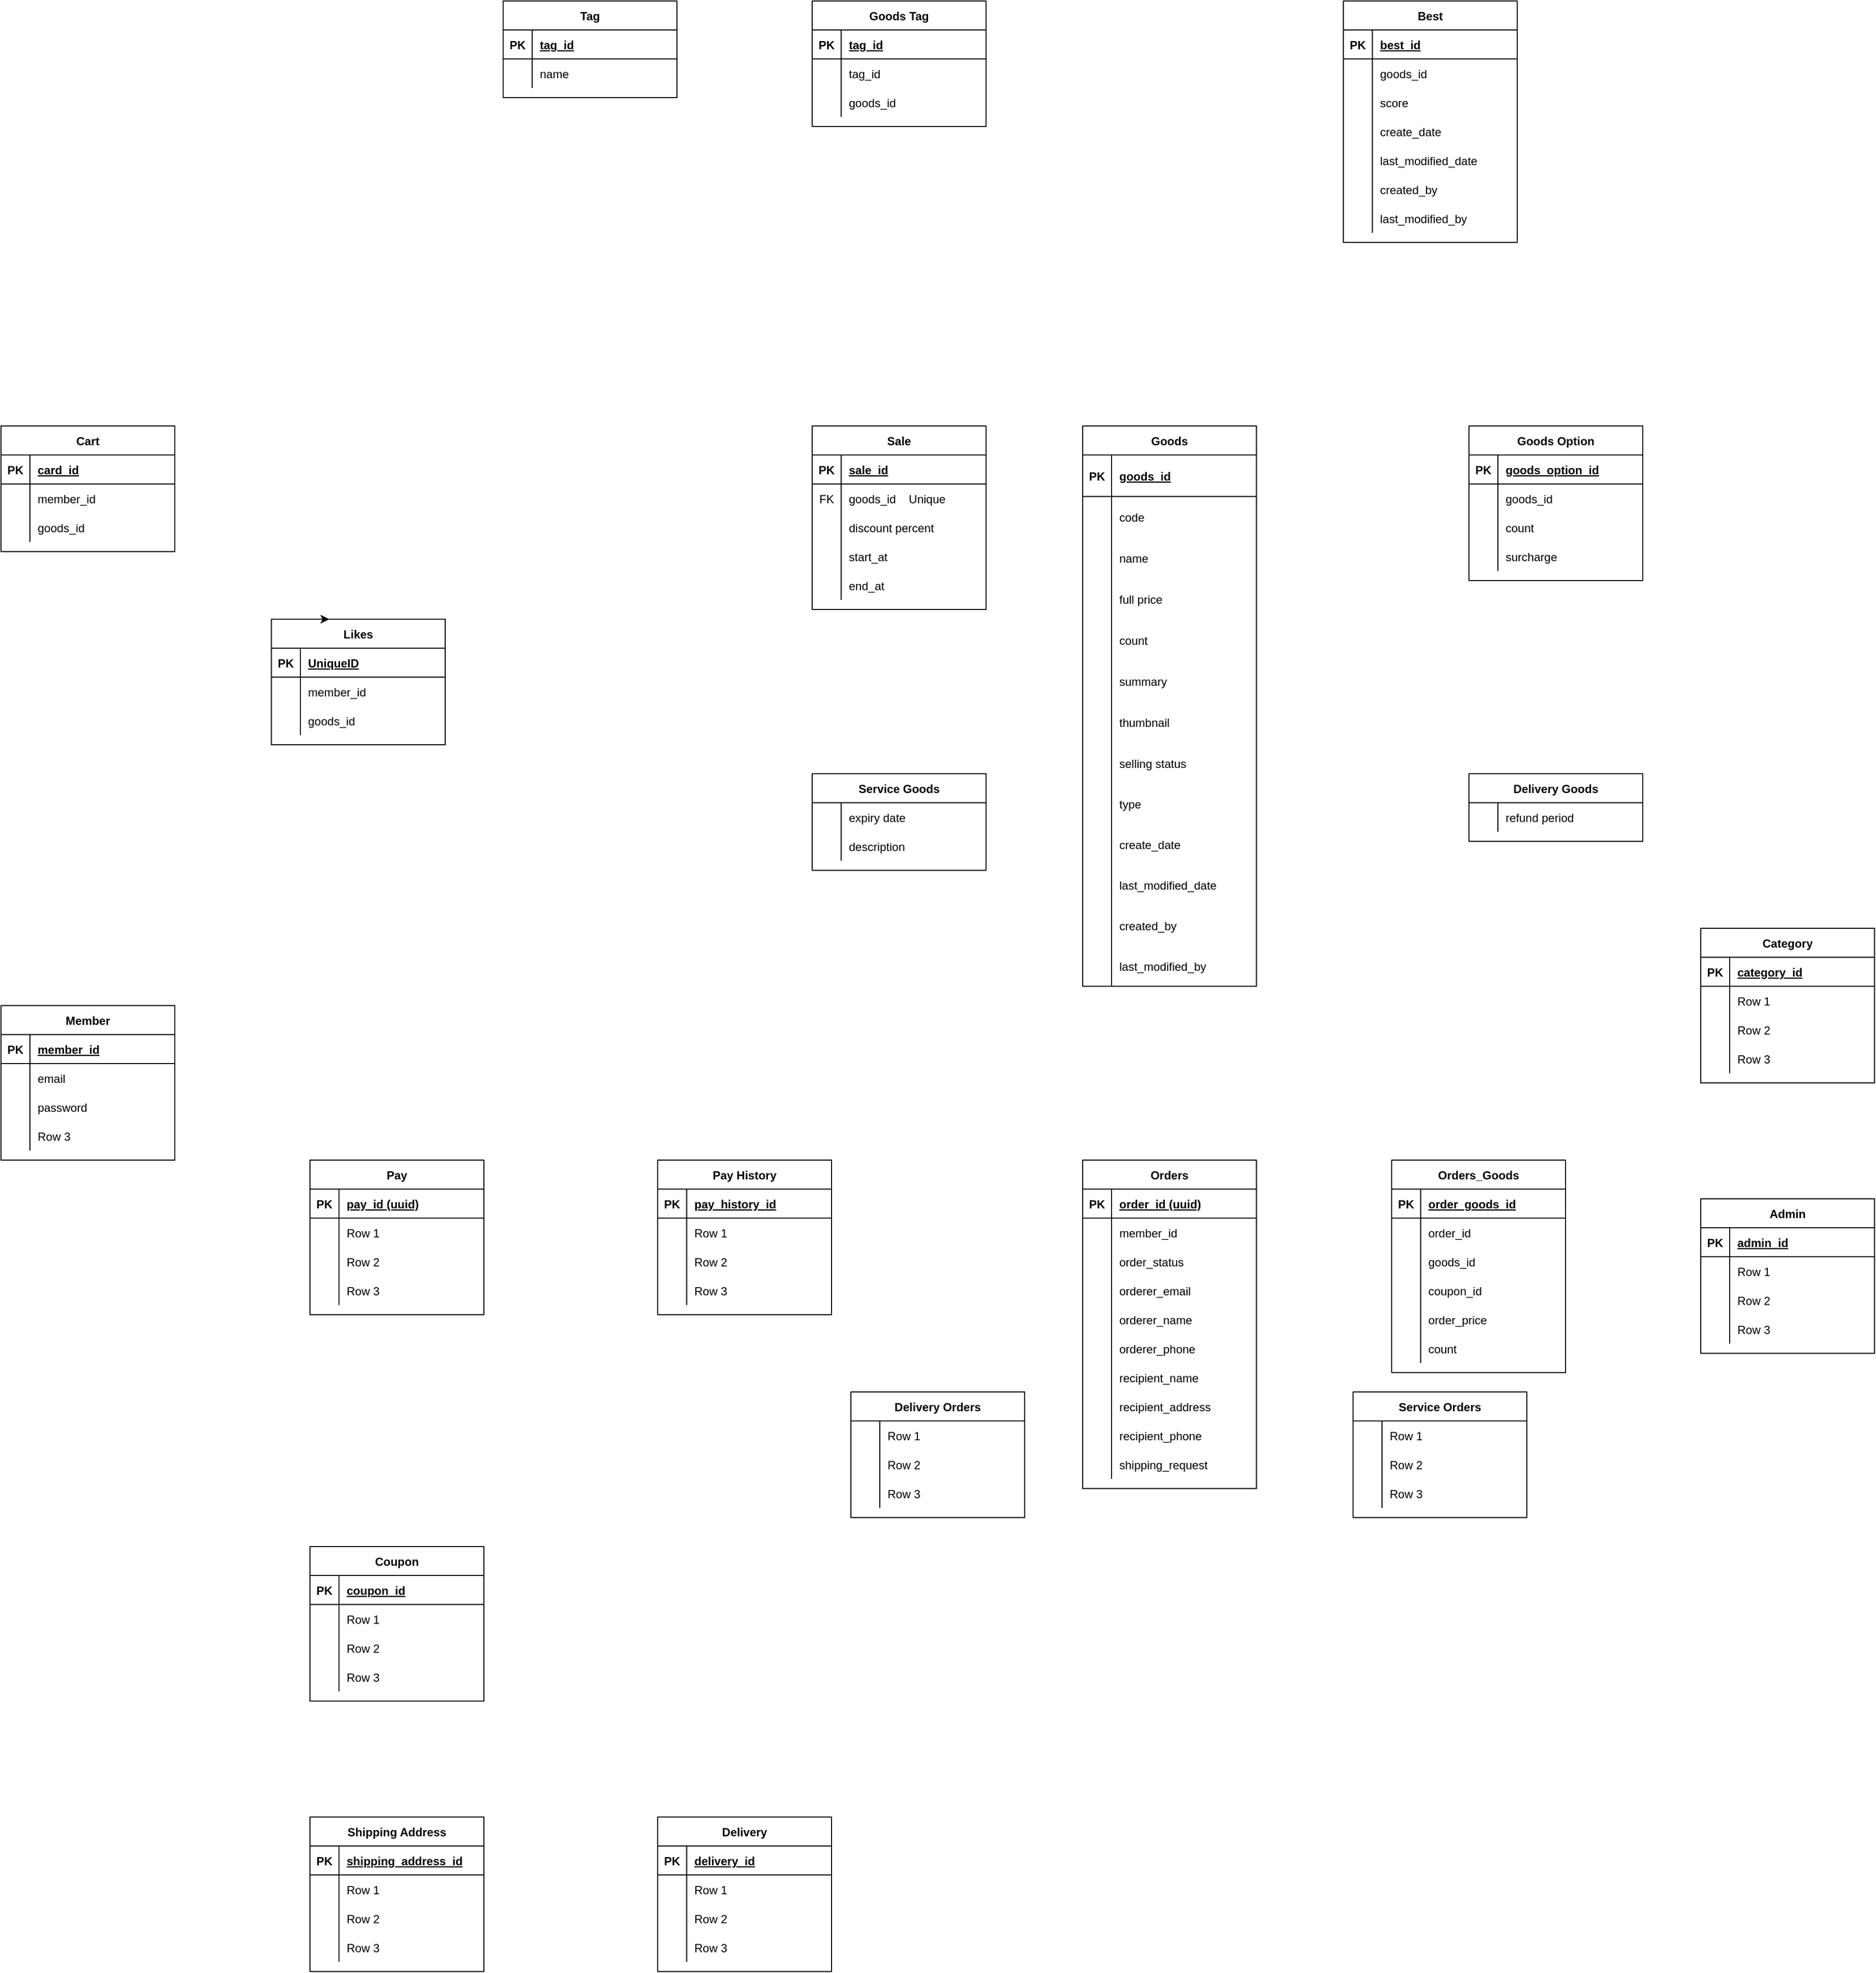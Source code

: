 <mxfile version="14.9.6" type="github">
  <diagram id="R2lEEEUBdFMjLlhIrx00" name="Page-1">
    <mxGraphModel dx="1660" dy="2157" grid="1" gridSize="10" guides="1" tooltips="1" connect="1" arrows="1" fold="1" page="1" pageScale="1" pageWidth="850" pageHeight="1100" math="0" shadow="0" extFonts="Permanent Marker^https://fonts.googleapis.com/css?family=Permanent+Marker">
      <root>
        <mxCell id="0" />
        <mxCell id="1" parent="0" />
        <mxCell id="eibdospzZXUb886CaavK-4" value="Member" style="shape=table;startSize=30;container=1;collapsible=1;childLayout=tableLayout;fixedRows=1;rowLines=0;fontStyle=1;align=center;resizeLast=1;" vertex="1" parent="1">
          <mxGeometry x="80" y="200" width="180" height="160" as="geometry" />
        </mxCell>
        <mxCell id="eibdospzZXUb886CaavK-5" value="" style="shape=partialRectangle;collapsible=0;dropTarget=0;pointerEvents=0;fillColor=none;top=0;left=0;bottom=1;right=0;points=[[0,0.5],[1,0.5]];portConstraint=eastwest;" vertex="1" parent="eibdospzZXUb886CaavK-4">
          <mxGeometry y="30" width="180" height="30" as="geometry" />
        </mxCell>
        <mxCell id="eibdospzZXUb886CaavK-6" value="PK" style="shape=partialRectangle;connectable=0;fillColor=none;top=0;left=0;bottom=0;right=0;fontStyle=1;overflow=hidden;" vertex="1" parent="eibdospzZXUb886CaavK-5">
          <mxGeometry width="30" height="30" as="geometry" />
        </mxCell>
        <mxCell id="eibdospzZXUb886CaavK-7" value="member_id" style="shape=partialRectangle;connectable=0;fillColor=none;top=0;left=0;bottom=0;right=0;align=left;spacingLeft=6;fontStyle=5;overflow=hidden;" vertex="1" parent="eibdospzZXUb886CaavK-5">
          <mxGeometry x="30" width="150" height="30" as="geometry" />
        </mxCell>
        <mxCell id="eibdospzZXUb886CaavK-8" value="" style="shape=partialRectangle;collapsible=0;dropTarget=0;pointerEvents=0;fillColor=none;top=0;left=0;bottom=0;right=0;points=[[0,0.5],[1,0.5]];portConstraint=eastwest;" vertex="1" parent="eibdospzZXUb886CaavK-4">
          <mxGeometry y="60" width="180" height="30" as="geometry" />
        </mxCell>
        <mxCell id="eibdospzZXUb886CaavK-9" value="" style="shape=partialRectangle;connectable=0;fillColor=none;top=0;left=0;bottom=0;right=0;editable=1;overflow=hidden;" vertex="1" parent="eibdospzZXUb886CaavK-8">
          <mxGeometry width="30" height="30" as="geometry" />
        </mxCell>
        <mxCell id="eibdospzZXUb886CaavK-10" value="email" style="shape=partialRectangle;connectable=0;fillColor=none;top=0;left=0;bottom=0;right=0;align=left;spacingLeft=6;overflow=hidden;" vertex="1" parent="eibdospzZXUb886CaavK-8">
          <mxGeometry x="30" width="150" height="30" as="geometry" />
        </mxCell>
        <mxCell id="eibdospzZXUb886CaavK-11" value="" style="shape=partialRectangle;collapsible=0;dropTarget=0;pointerEvents=0;fillColor=none;top=0;left=0;bottom=0;right=0;points=[[0,0.5],[1,0.5]];portConstraint=eastwest;" vertex="1" parent="eibdospzZXUb886CaavK-4">
          <mxGeometry y="90" width="180" height="30" as="geometry" />
        </mxCell>
        <mxCell id="eibdospzZXUb886CaavK-12" value="" style="shape=partialRectangle;connectable=0;fillColor=none;top=0;left=0;bottom=0;right=0;editable=1;overflow=hidden;" vertex="1" parent="eibdospzZXUb886CaavK-11">
          <mxGeometry width="30" height="30" as="geometry" />
        </mxCell>
        <mxCell id="eibdospzZXUb886CaavK-13" value="password" style="shape=partialRectangle;connectable=0;fillColor=none;top=0;left=0;bottom=0;right=0;align=left;spacingLeft=6;overflow=hidden;" vertex="1" parent="eibdospzZXUb886CaavK-11">
          <mxGeometry x="30" width="150" height="30" as="geometry" />
        </mxCell>
        <mxCell id="eibdospzZXUb886CaavK-14" value="" style="shape=partialRectangle;collapsible=0;dropTarget=0;pointerEvents=0;fillColor=none;top=0;left=0;bottom=0;right=0;points=[[0,0.5],[1,0.5]];portConstraint=eastwest;" vertex="1" parent="eibdospzZXUb886CaavK-4">
          <mxGeometry y="120" width="180" height="30" as="geometry" />
        </mxCell>
        <mxCell id="eibdospzZXUb886CaavK-15" value="" style="shape=partialRectangle;connectable=0;fillColor=none;top=0;left=0;bottom=0;right=0;editable=1;overflow=hidden;" vertex="1" parent="eibdospzZXUb886CaavK-14">
          <mxGeometry width="30" height="30" as="geometry" />
        </mxCell>
        <mxCell id="eibdospzZXUb886CaavK-16" value="Row 3" style="shape=partialRectangle;connectable=0;fillColor=none;top=0;left=0;bottom=0;right=0;align=left;spacingLeft=6;overflow=hidden;" vertex="1" parent="eibdospzZXUb886CaavK-14">
          <mxGeometry x="30" width="150" height="30" as="geometry" />
        </mxCell>
        <mxCell id="eibdospzZXUb886CaavK-17" value="Shipping Address" style="shape=table;startSize=30;container=1;collapsible=1;childLayout=tableLayout;fixedRows=1;rowLines=0;fontStyle=1;align=center;resizeLast=1;" vertex="1" parent="1">
          <mxGeometry x="400" y="1040" width="180" height="160" as="geometry" />
        </mxCell>
        <mxCell id="eibdospzZXUb886CaavK-18" value="" style="shape=partialRectangle;collapsible=0;dropTarget=0;pointerEvents=0;fillColor=none;top=0;left=0;bottom=1;right=0;points=[[0,0.5],[1,0.5]];portConstraint=eastwest;" vertex="1" parent="eibdospzZXUb886CaavK-17">
          <mxGeometry y="30" width="180" height="30" as="geometry" />
        </mxCell>
        <mxCell id="eibdospzZXUb886CaavK-19" value="PK" style="shape=partialRectangle;connectable=0;fillColor=none;top=0;left=0;bottom=0;right=0;fontStyle=1;overflow=hidden;" vertex="1" parent="eibdospzZXUb886CaavK-18">
          <mxGeometry width="30" height="30" as="geometry" />
        </mxCell>
        <mxCell id="eibdospzZXUb886CaavK-20" value="shipping_address_id" style="shape=partialRectangle;connectable=0;fillColor=none;top=0;left=0;bottom=0;right=0;align=left;spacingLeft=6;fontStyle=5;overflow=hidden;" vertex="1" parent="eibdospzZXUb886CaavK-18">
          <mxGeometry x="30" width="150" height="30" as="geometry" />
        </mxCell>
        <mxCell id="eibdospzZXUb886CaavK-21" value="" style="shape=partialRectangle;collapsible=0;dropTarget=0;pointerEvents=0;fillColor=none;top=0;left=0;bottom=0;right=0;points=[[0,0.5],[1,0.5]];portConstraint=eastwest;" vertex="1" parent="eibdospzZXUb886CaavK-17">
          <mxGeometry y="60" width="180" height="30" as="geometry" />
        </mxCell>
        <mxCell id="eibdospzZXUb886CaavK-22" value="" style="shape=partialRectangle;connectable=0;fillColor=none;top=0;left=0;bottom=0;right=0;editable=1;overflow=hidden;" vertex="1" parent="eibdospzZXUb886CaavK-21">
          <mxGeometry width="30" height="30" as="geometry" />
        </mxCell>
        <mxCell id="eibdospzZXUb886CaavK-23" value="Row 1" style="shape=partialRectangle;connectable=0;fillColor=none;top=0;left=0;bottom=0;right=0;align=left;spacingLeft=6;overflow=hidden;" vertex="1" parent="eibdospzZXUb886CaavK-21">
          <mxGeometry x="30" width="150" height="30" as="geometry" />
        </mxCell>
        <mxCell id="eibdospzZXUb886CaavK-24" value="" style="shape=partialRectangle;collapsible=0;dropTarget=0;pointerEvents=0;fillColor=none;top=0;left=0;bottom=0;right=0;points=[[0,0.5],[1,0.5]];portConstraint=eastwest;" vertex="1" parent="eibdospzZXUb886CaavK-17">
          <mxGeometry y="90" width="180" height="30" as="geometry" />
        </mxCell>
        <mxCell id="eibdospzZXUb886CaavK-25" value="" style="shape=partialRectangle;connectable=0;fillColor=none;top=0;left=0;bottom=0;right=0;editable=1;overflow=hidden;" vertex="1" parent="eibdospzZXUb886CaavK-24">
          <mxGeometry width="30" height="30" as="geometry" />
        </mxCell>
        <mxCell id="eibdospzZXUb886CaavK-26" value="Row 2" style="shape=partialRectangle;connectable=0;fillColor=none;top=0;left=0;bottom=0;right=0;align=left;spacingLeft=6;overflow=hidden;" vertex="1" parent="eibdospzZXUb886CaavK-24">
          <mxGeometry x="30" width="150" height="30" as="geometry" />
        </mxCell>
        <mxCell id="eibdospzZXUb886CaavK-27" value="" style="shape=partialRectangle;collapsible=0;dropTarget=0;pointerEvents=0;fillColor=none;top=0;left=0;bottom=0;right=0;points=[[0,0.5],[1,0.5]];portConstraint=eastwest;" vertex="1" parent="eibdospzZXUb886CaavK-17">
          <mxGeometry y="120" width="180" height="30" as="geometry" />
        </mxCell>
        <mxCell id="eibdospzZXUb886CaavK-28" value="" style="shape=partialRectangle;connectable=0;fillColor=none;top=0;left=0;bottom=0;right=0;editable=1;overflow=hidden;" vertex="1" parent="eibdospzZXUb886CaavK-27">
          <mxGeometry width="30" height="30" as="geometry" />
        </mxCell>
        <mxCell id="eibdospzZXUb886CaavK-29" value="Row 3" style="shape=partialRectangle;connectable=0;fillColor=none;top=0;left=0;bottom=0;right=0;align=left;spacingLeft=6;overflow=hidden;" vertex="1" parent="eibdospzZXUb886CaavK-27">
          <mxGeometry x="30" width="150" height="30" as="geometry" />
        </mxCell>
        <mxCell id="eibdospzZXUb886CaavK-30" value="Delivery" style="shape=table;startSize=30;container=1;collapsible=1;childLayout=tableLayout;fixedRows=1;rowLines=0;fontStyle=1;align=center;resizeLast=1;" vertex="1" parent="1">
          <mxGeometry x="760" y="1040" width="180" height="160" as="geometry" />
        </mxCell>
        <mxCell id="eibdospzZXUb886CaavK-31" value="" style="shape=partialRectangle;collapsible=0;dropTarget=0;pointerEvents=0;fillColor=none;top=0;left=0;bottom=1;right=0;points=[[0,0.5],[1,0.5]];portConstraint=eastwest;" vertex="1" parent="eibdospzZXUb886CaavK-30">
          <mxGeometry y="30" width="180" height="30" as="geometry" />
        </mxCell>
        <mxCell id="eibdospzZXUb886CaavK-32" value="PK" style="shape=partialRectangle;connectable=0;fillColor=none;top=0;left=0;bottom=0;right=0;fontStyle=1;overflow=hidden;" vertex="1" parent="eibdospzZXUb886CaavK-31">
          <mxGeometry width="30" height="30" as="geometry" />
        </mxCell>
        <mxCell id="eibdospzZXUb886CaavK-33" value="delivery_id" style="shape=partialRectangle;connectable=0;fillColor=none;top=0;left=0;bottom=0;right=0;align=left;spacingLeft=6;fontStyle=5;overflow=hidden;" vertex="1" parent="eibdospzZXUb886CaavK-31">
          <mxGeometry x="30" width="150" height="30" as="geometry" />
        </mxCell>
        <mxCell id="eibdospzZXUb886CaavK-34" value="" style="shape=partialRectangle;collapsible=0;dropTarget=0;pointerEvents=0;fillColor=none;top=0;left=0;bottom=0;right=0;points=[[0,0.5],[1,0.5]];portConstraint=eastwest;" vertex="1" parent="eibdospzZXUb886CaavK-30">
          <mxGeometry y="60" width="180" height="30" as="geometry" />
        </mxCell>
        <mxCell id="eibdospzZXUb886CaavK-35" value="" style="shape=partialRectangle;connectable=0;fillColor=none;top=0;left=0;bottom=0;right=0;editable=1;overflow=hidden;" vertex="1" parent="eibdospzZXUb886CaavK-34">
          <mxGeometry width="30" height="30" as="geometry" />
        </mxCell>
        <mxCell id="eibdospzZXUb886CaavK-36" value="Row 1" style="shape=partialRectangle;connectable=0;fillColor=none;top=0;left=0;bottom=0;right=0;align=left;spacingLeft=6;overflow=hidden;" vertex="1" parent="eibdospzZXUb886CaavK-34">
          <mxGeometry x="30" width="150" height="30" as="geometry" />
        </mxCell>
        <mxCell id="eibdospzZXUb886CaavK-37" value="" style="shape=partialRectangle;collapsible=0;dropTarget=0;pointerEvents=0;fillColor=none;top=0;left=0;bottom=0;right=0;points=[[0,0.5],[1,0.5]];portConstraint=eastwest;" vertex="1" parent="eibdospzZXUb886CaavK-30">
          <mxGeometry y="90" width="180" height="30" as="geometry" />
        </mxCell>
        <mxCell id="eibdospzZXUb886CaavK-38" value="" style="shape=partialRectangle;connectable=0;fillColor=none;top=0;left=0;bottom=0;right=0;editable=1;overflow=hidden;" vertex="1" parent="eibdospzZXUb886CaavK-37">
          <mxGeometry width="30" height="30" as="geometry" />
        </mxCell>
        <mxCell id="eibdospzZXUb886CaavK-39" value="Row 2" style="shape=partialRectangle;connectable=0;fillColor=none;top=0;left=0;bottom=0;right=0;align=left;spacingLeft=6;overflow=hidden;" vertex="1" parent="eibdospzZXUb886CaavK-37">
          <mxGeometry x="30" width="150" height="30" as="geometry" />
        </mxCell>
        <mxCell id="eibdospzZXUb886CaavK-40" value="" style="shape=partialRectangle;collapsible=0;dropTarget=0;pointerEvents=0;fillColor=none;top=0;left=0;bottom=0;right=0;points=[[0,0.5],[1,0.5]];portConstraint=eastwest;" vertex="1" parent="eibdospzZXUb886CaavK-30">
          <mxGeometry y="120" width="180" height="30" as="geometry" />
        </mxCell>
        <mxCell id="eibdospzZXUb886CaavK-41" value="" style="shape=partialRectangle;connectable=0;fillColor=none;top=0;left=0;bottom=0;right=0;editable=1;overflow=hidden;" vertex="1" parent="eibdospzZXUb886CaavK-40">
          <mxGeometry width="30" height="30" as="geometry" />
        </mxCell>
        <mxCell id="eibdospzZXUb886CaavK-42" value="Row 3" style="shape=partialRectangle;connectable=0;fillColor=none;top=0;left=0;bottom=0;right=0;align=left;spacingLeft=6;overflow=hidden;" vertex="1" parent="eibdospzZXUb886CaavK-40">
          <mxGeometry x="30" width="150" height="30" as="geometry" />
        </mxCell>
        <mxCell id="eibdospzZXUb886CaavK-43" value="Coupon" style="shape=table;startSize=30;container=1;collapsible=1;childLayout=tableLayout;fixedRows=1;rowLines=0;fontStyle=1;align=center;resizeLast=1;" vertex="1" parent="1">
          <mxGeometry x="400" y="760" width="180" height="160" as="geometry" />
        </mxCell>
        <mxCell id="eibdospzZXUb886CaavK-44" value="" style="shape=partialRectangle;collapsible=0;dropTarget=0;pointerEvents=0;fillColor=none;top=0;left=0;bottom=1;right=0;points=[[0,0.5],[1,0.5]];portConstraint=eastwest;" vertex="1" parent="eibdospzZXUb886CaavK-43">
          <mxGeometry y="30" width="180" height="30" as="geometry" />
        </mxCell>
        <mxCell id="eibdospzZXUb886CaavK-45" value="PK" style="shape=partialRectangle;connectable=0;fillColor=none;top=0;left=0;bottom=0;right=0;fontStyle=1;overflow=hidden;" vertex="1" parent="eibdospzZXUb886CaavK-44">
          <mxGeometry width="30" height="30" as="geometry" />
        </mxCell>
        <mxCell id="eibdospzZXUb886CaavK-46" value="coupon_id" style="shape=partialRectangle;connectable=0;fillColor=none;top=0;left=0;bottom=0;right=0;align=left;spacingLeft=6;fontStyle=5;overflow=hidden;" vertex="1" parent="eibdospzZXUb886CaavK-44">
          <mxGeometry x="30" width="150" height="30" as="geometry" />
        </mxCell>
        <mxCell id="eibdospzZXUb886CaavK-47" value="" style="shape=partialRectangle;collapsible=0;dropTarget=0;pointerEvents=0;fillColor=none;top=0;left=0;bottom=0;right=0;points=[[0,0.5],[1,0.5]];portConstraint=eastwest;" vertex="1" parent="eibdospzZXUb886CaavK-43">
          <mxGeometry y="60" width="180" height="30" as="geometry" />
        </mxCell>
        <mxCell id="eibdospzZXUb886CaavK-48" value="" style="shape=partialRectangle;connectable=0;fillColor=none;top=0;left=0;bottom=0;right=0;editable=1;overflow=hidden;" vertex="1" parent="eibdospzZXUb886CaavK-47">
          <mxGeometry width="30" height="30" as="geometry" />
        </mxCell>
        <mxCell id="eibdospzZXUb886CaavK-49" value="Row 1" style="shape=partialRectangle;connectable=0;fillColor=none;top=0;left=0;bottom=0;right=0;align=left;spacingLeft=6;overflow=hidden;" vertex="1" parent="eibdospzZXUb886CaavK-47">
          <mxGeometry x="30" width="150" height="30" as="geometry" />
        </mxCell>
        <mxCell id="eibdospzZXUb886CaavK-50" value="" style="shape=partialRectangle;collapsible=0;dropTarget=0;pointerEvents=0;fillColor=none;top=0;left=0;bottom=0;right=0;points=[[0,0.5],[1,0.5]];portConstraint=eastwest;" vertex="1" parent="eibdospzZXUb886CaavK-43">
          <mxGeometry y="90" width="180" height="30" as="geometry" />
        </mxCell>
        <mxCell id="eibdospzZXUb886CaavK-51" value="" style="shape=partialRectangle;connectable=0;fillColor=none;top=0;left=0;bottom=0;right=0;editable=1;overflow=hidden;" vertex="1" parent="eibdospzZXUb886CaavK-50">
          <mxGeometry width="30" height="30" as="geometry" />
        </mxCell>
        <mxCell id="eibdospzZXUb886CaavK-52" value="Row 2" style="shape=partialRectangle;connectable=0;fillColor=none;top=0;left=0;bottom=0;right=0;align=left;spacingLeft=6;overflow=hidden;" vertex="1" parent="eibdospzZXUb886CaavK-50">
          <mxGeometry x="30" width="150" height="30" as="geometry" />
        </mxCell>
        <mxCell id="eibdospzZXUb886CaavK-53" value="" style="shape=partialRectangle;collapsible=0;dropTarget=0;pointerEvents=0;fillColor=none;top=0;left=0;bottom=0;right=0;points=[[0,0.5],[1,0.5]];portConstraint=eastwest;" vertex="1" parent="eibdospzZXUb886CaavK-43">
          <mxGeometry y="120" width="180" height="30" as="geometry" />
        </mxCell>
        <mxCell id="eibdospzZXUb886CaavK-54" value="" style="shape=partialRectangle;connectable=0;fillColor=none;top=0;left=0;bottom=0;right=0;editable=1;overflow=hidden;" vertex="1" parent="eibdospzZXUb886CaavK-53">
          <mxGeometry width="30" height="30" as="geometry" />
        </mxCell>
        <mxCell id="eibdospzZXUb886CaavK-55" value="Row 3" style="shape=partialRectangle;connectable=0;fillColor=none;top=0;left=0;bottom=0;right=0;align=left;spacingLeft=6;overflow=hidden;" vertex="1" parent="eibdospzZXUb886CaavK-53">
          <mxGeometry x="30" width="150" height="30" as="geometry" />
        </mxCell>
        <mxCell id="eibdospzZXUb886CaavK-56" value="Pay" style="shape=table;startSize=30;container=1;collapsible=1;childLayout=tableLayout;fixedRows=1;rowLines=0;fontStyle=1;align=center;resizeLast=1;" vertex="1" parent="1">
          <mxGeometry x="400" y="360" width="180" height="160" as="geometry" />
        </mxCell>
        <mxCell id="eibdospzZXUb886CaavK-57" value="" style="shape=partialRectangle;collapsible=0;dropTarget=0;pointerEvents=0;fillColor=none;top=0;left=0;bottom=1;right=0;points=[[0,0.5],[1,0.5]];portConstraint=eastwest;" vertex="1" parent="eibdospzZXUb886CaavK-56">
          <mxGeometry y="30" width="180" height="30" as="geometry" />
        </mxCell>
        <mxCell id="eibdospzZXUb886CaavK-58" value="PK" style="shape=partialRectangle;connectable=0;fillColor=none;top=0;left=0;bottom=0;right=0;fontStyle=1;overflow=hidden;" vertex="1" parent="eibdospzZXUb886CaavK-57">
          <mxGeometry width="30" height="30" as="geometry" />
        </mxCell>
        <mxCell id="eibdospzZXUb886CaavK-59" value="pay_id (uuid)" style="shape=partialRectangle;connectable=0;fillColor=none;top=0;left=0;bottom=0;right=0;align=left;spacingLeft=6;fontStyle=5;overflow=hidden;" vertex="1" parent="eibdospzZXUb886CaavK-57">
          <mxGeometry x="30" width="150" height="30" as="geometry" />
        </mxCell>
        <mxCell id="eibdospzZXUb886CaavK-60" value="" style="shape=partialRectangle;collapsible=0;dropTarget=0;pointerEvents=0;fillColor=none;top=0;left=0;bottom=0;right=0;points=[[0,0.5],[1,0.5]];portConstraint=eastwest;" vertex="1" parent="eibdospzZXUb886CaavK-56">
          <mxGeometry y="60" width="180" height="30" as="geometry" />
        </mxCell>
        <mxCell id="eibdospzZXUb886CaavK-61" value="" style="shape=partialRectangle;connectable=0;fillColor=none;top=0;left=0;bottom=0;right=0;editable=1;overflow=hidden;" vertex="1" parent="eibdospzZXUb886CaavK-60">
          <mxGeometry width="30" height="30" as="geometry" />
        </mxCell>
        <mxCell id="eibdospzZXUb886CaavK-62" value="Row 1" style="shape=partialRectangle;connectable=0;fillColor=none;top=0;left=0;bottom=0;right=0;align=left;spacingLeft=6;overflow=hidden;" vertex="1" parent="eibdospzZXUb886CaavK-60">
          <mxGeometry x="30" width="150" height="30" as="geometry" />
        </mxCell>
        <mxCell id="eibdospzZXUb886CaavK-63" value="" style="shape=partialRectangle;collapsible=0;dropTarget=0;pointerEvents=0;fillColor=none;top=0;left=0;bottom=0;right=0;points=[[0,0.5],[1,0.5]];portConstraint=eastwest;" vertex="1" parent="eibdospzZXUb886CaavK-56">
          <mxGeometry y="90" width="180" height="30" as="geometry" />
        </mxCell>
        <mxCell id="eibdospzZXUb886CaavK-64" value="" style="shape=partialRectangle;connectable=0;fillColor=none;top=0;left=0;bottom=0;right=0;editable=1;overflow=hidden;" vertex="1" parent="eibdospzZXUb886CaavK-63">
          <mxGeometry width="30" height="30" as="geometry" />
        </mxCell>
        <mxCell id="eibdospzZXUb886CaavK-65" value="Row 2" style="shape=partialRectangle;connectable=0;fillColor=none;top=0;left=0;bottom=0;right=0;align=left;spacingLeft=6;overflow=hidden;" vertex="1" parent="eibdospzZXUb886CaavK-63">
          <mxGeometry x="30" width="150" height="30" as="geometry" />
        </mxCell>
        <mxCell id="eibdospzZXUb886CaavK-66" value="" style="shape=partialRectangle;collapsible=0;dropTarget=0;pointerEvents=0;fillColor=none;top=0;left=0;bottom=0;right=0;points=[[0,0.5],[1,0.5]];portConstraint=eastwest;" vertex="1" parent="eibdospzZXUb886CaavK-56">
          <mxGeometry y="120" width="180" height="30" as="geometry" />
        </mxCell>
        <mxCell id="eibdospzZXUb886CaavK-67" value="" style="shape=partialRectangle;connectable=0;fillColor=none;top=0;left=0;bottom=0;right=0;editable=1;overflow=hidden;" vertex="1" parent="eibdospzZXUb886CaavK-66">
          <mxGeometry width="30" height="30" as="geometry" />
        </mxCell>
        <mxCell id="eibdospzZXUb886CaavK-68" value="Row 3" style="shape=partialRectangle;connectable=0;fillColor=none;top=0;left=0;bottom=0;right=0;align=left;spacingLeft=6;overflow=hidden;" vertex="1" parent="eibdospzZXUb886CaavK-66">
          <mxGeometry x="30" width="150" height="30" as="geometry" />
        </mxCell>
        <mxCell id="eibdospzZXUb886CaavK-69" value="Pay History" style="shape=table;startSize=30;container=1;collapsible=1;childLayout=tableLayout;fixedRows=1;rowLines=0;fontStyle=1;align=center;resizeLast=1;" vertex="1" parent="1">
          <mxGeometry x="760" y="360" width="180" height="160" as="geometry" />
        </mxCell>
        <mxCell id="eibdospzZXUb886CaavK-70" value="" style="shape=partialRectangle;collapsible=0;dropTarget=0;pointerEvents=0;fillColor=none;top=0;left=0;bottom=1;right=0;points=[[0,0.5],[1,0.5]];portConstraint=eastwest;" vertex="1" parent="eibdospzZXUb886CaavK-69">
          <mxGeometry y="30" width="180" height="30" as="geometry" />
        </mxCell>
        <mxCell id="eibdospzZXUb886CaavK-71" value="PK" style="shape=partialRectangle;connectable=0;fillColor=none;top=0;left=0;bottom=0;right=0;fontStyle=1;overflow=hidden;" vertex="1" parent="eibdospzZXUb886CaavK-70">
          <mxGeometry width="30" height="30" as="geometry" />
        </mxCell>
        <mxCell id="eibdospzZXUb886CaavK-72" value="pay_history_id" style="shape=partialRectangle;connectable=0;fillColor=none;top=0;left=0;bottom=0;right=0;align=left;spacingLeft=6;fontStyle=5;overflow=hidden;" vertex="1" parent="eibdospzZXUb886CaavK-70">
          <mxGeometry x="30" width="150" height="30" as="geometry" />
        </mxCell>
        <mxCell id="eibdospzZXUb886CaavK-73" value="" style="shape=partialRectangle;collapsible=0;dropTarget=0;pointerEvents=0;fillColor=none;top=0;left=0;bottom=0;right=0;points=[[0,0.5],[1,0.5]];portConstraint=eastwest;" vertex="1" parent="eibdospzZXUb886CaavK-69">
          <mxGeometry y="60" width="180" height="30" as="geometry" />
        </mxCell>
        <mxCell id="eibdospzZXUb886CaavK-74" value="" style="shape=partialRectangle;connectable=0;fillColor=none;top=0;left=0;bottom=0;right=0;editable=1;overflow=hidden;" vertex="1" parent="eibdospzZXUb886CaavK-73">
          <mxGeometry width="30" height="30" as="geometry" />
        </mxCell>
        <mxCell id="eibdospzZXUb886CaavK-75" value="Row 1" style="shape=partialRectangle;connectable=0;fillColor=none;top=0;left=0;bottom=0;right=0;align=left;spacingLeft=6;overflow=hidden;" vertex="1" parent="eibdospzZXUb886CaavK-73">
          <mxGeometry x="30" width="150" height="30" as="geometry" />
        </mxCell>
        <mxCell id="eibdospzZXUb886CaavK-76" value="" style="shape=partialRectangle;collapsible=0;dropTarget=0;pointerEvents=0;fillColor=none;top=0;left=0;bottom=0;right=0;points=[[0,0.5],[1,0.5]];portConstraint=eastwest;" vertex="1" parent="eibdospzZXUb886CaavK-69">
          <mxGeometry y="90" width="180" height="30" as="geometry" />
        </mxCell>
        <mxCell id="eibdospzZXUb886CaavK-77" value="" style="shape=partialRectangle;connectable=0;fillColor=none;top=0;left=0;bottom=0;right=0;editable=1;overflow=hidden;" vertex="1" parent="eibdospzZXUb886CaavK-76">
          <mxGeometry width="30" height="30" as="geometry" />
        </mxCell>
        <mxCell id="eibdospzZXUb886CaavK-78" value="Row 2" style="shape=partialRectangle;connectable=0;fillColor=none;top=0;left=0;bottom=0;right=0;align=left;spacingLeft=6;overflow=hidden;" vertex="1" parent="eibdospzZXUb886CaavK-76">
          <mxGeometry x="30" width="150" height="30" as="geometry" />
        </mxCell>
        <mxCell id="eibdospzZXUb886CaavK-79" value="" style="shape=partialRectangle;collapsible=0;dropTarget=0;pointerEvents=0;fillColor=none;top=0;left=0;bottom=0;right=0;points=[[0,0.5],[1,0.5]];portConstraint=eastwest;" vertex="1" parent="eibdospzZXUb886CaavK-69">
          <mxGeometry y="120" width="180" height="30" as="geometry" />
        </mxCell>
        <mxCell id="eibdospzZXUb886CaavK-80" value="" style="shape=partialRectangle;connectable=0;fillColor=none;top=0;left=0;bottom=0;right=0;editable=1;overflow=hidden;" vertex="1" parent="eibdospzZXUb886CaavK-79">
          <mxGeometry width="30" height="30" as="geometry" />
        </mxCell>
        <mxCell id="eibdospzZXUb886CaavK-81" value="Row 3" style="shape=partialRectangle;connectable=0;fillColor=none;top=0;left=0;bottom=0;right=0;align=left;spacingLeft=6;overflow=hidden;" vertex="1" parent="eibdospzZXUb886CaavK-79">
          <mxGeometry x="30" width="150" height="30" as="geometry" />
        </mxCell>
        <mxCell id="eibdospzZXUb886CaavK-82" value="Orders" style="shape=table;startSize=30;container=1;collapsible=1;childLayout=tableLayout;fixedRows=1;rowLines=0;fontStyle=1;align=center;resizeLast=1;" vertex="1" parent="1">
          <mxGeometry x="1200" y="360" width="180" height="340" as="geometry" />
        </mxCell>
        <mxCell id="eibdospzZXUb886CaavK-83" value="" style="shape=partialRectangle;collapsible=0;dropTarget=0;pointerEvents=0;fillColor=none;top=0;left=0;bottom=1;right=0;points=[[0,0.5],[1,0.5]];portConstraint=eastwest;" vertex="1" parent="eibdospzZXUb886CaavK-82">
          <mxGeometry y="30" width="180" height="30" as="geometry" />
        </mxCell>
        <mxCell id="eibdospzZXUb886CaavK-84" value="PK" style="shape=partialRectangle;connectable=0;fillColor=none;top=0;left=0;bottom=0;right=0;fontStyle=1;overflow=hidden;" vertex="1" parent="eibdospzZXUb886CaavK-83">
          <mxGeometry width="30" height="30" as="geometry" />
        </mxCell>
        <mxCell id="eibdospzZXUb886CaavK-85" value="order_id (uuid)" style="shape=partialRectangle;connectable=0;fillColor=none;top=0;left=0;bottom=0;right=0;align=left;spacingLeft=6;fontStyle=5;overflow=hidden;" vertex="1" parent="eibdospzZXUb886CaavK-83">
          <mxGeometry x="30" width="150" height="30" as="geometry" />
        </mxCell>
        <mxCell id="eibdospzZXUb886CaavK-89" value="" style="shape=partialRectangle;collapsible=0;dropTarget=0;pointerEvents=0;fillColor=none;top=0;left=0;bottom=0;right=0;points=[[0,0.5],[1,0.5]];portConstraint=eastwest;" vertex="1" parent="eibdospzZXUb886CaavK-82">
          <mxGeometry y="60" width="180" height="30" as="geometry" />
        </mxCell>
        <mxCell id="eibdospzZXUb886CaavK-90" value="" style="shape=partialRectangle;connectable=0;fillColor=none;top=0;left=0;bottom=0;right=0;editable=1;overflow=hidden;" vertex="1" parent="eibdospzZXUb886CaavK-89">
          <mxGeometry width="30" height="30" as="geometry" />
        </mxCell>
        <mxCell id="eibdospzZXUb886CaavK-91" value="member_id" style="shape=partialRectangle;connectable=0;fillColor=none;top=0;left=0;bottom=0;right=0;align=left;spacingLeft=6;overflow=hidden;" vertex="1" parent="eibdospzZXUb886CaavK-89">
          <mxGeometry x="30" width="150" height="30" as="geometry" />
        </mxCell>
        <mxCell id="eibdospzZXUb886CaavK-86" value="" style="shape=partialRectangle;collapsible=0;dropTarget=0;pointerEvents=0;fillColor=none;top=0;left=0;bottom=0;right=0;points=[[0,0.5],[1,0.5]];portConstraint=eastwest;" vertex="1" parent="eibdospzZXUb886CaavK-82">
          <mxGeometry y="90" width="180" height="30" as="geometry" />
        </mxCell>
        <mxCell id="eibdospzZXUb886CaavK-87" value="" style="shape=partialRectangle;connectable=0;fillColor=none;top=0;left=0;bottom=0;right=0;editable=1;overflow=hidden;" vertex="1" parent="eibdospzZXUb886CaavK-86">
          <mxGeometry width="30" height="30" as="geometry" />
        </mxCell>
        <mxCell id="eibdospzZXUb886CaavK-88" value="order_status" style="shape=partialRectangle;connectable=0;fillColor=none;top=0;left=0;bottom=0;right=0;align=left;spacingLeft=6;overflow=hidden;" vertex="1" parent="eibdospzZXUb886CaavK-86">
          <mxGeometry x="30" width="150" height="30" as="geometry" />
        </mxCell>
        <mxCell id="eibdospzZXUb886CaavK-403" value="" style="shape=partialRectangle;collapsible=0;dropTarget=0;pointerEvents=0;fillColor=none;top=0;left=0;bottom=0;right=0;points=[[0,0.5],[1,0.5]];portConstraint=eastwest;" vertex="1" parent="eibdospzZXUb886CaavK-82">
          <mxGeometry y="120" width="180" height="30" as="geometry" />
        </mxCell>
        <mxCell id="eibdospzZXUb886CaavK-404" value="" style="shape=partialRectangle;connectable=0;fillColor=none;top=0;left=0;bottom=0;right=0;editable=1;overflow=hidden;" vertex="1" parent="eibdospzZXUb886CaavK-403">
          <mxGeometry width="30" height="30" as="geometry" />
        </mxCell>
        <mxCell id="eibdospzZXUb886CaavK-405" value="orderer_email" style="shape=partialRectangle;connectable=0;fillColor=none;top=0;left=0;bottom=0;right=0;align=left;spacingLeft=6;overflow=hidden;" vertex="1" parent="eibdospzZXUb886CaavK-403">
          <mxGeometry x="30" width="150" height="30" as="geometry" />
        </mxCell>
        <mxCell id="eibdospzZXUb886CaavK-419" value="" style="shape=partialRectangle;collapsible=0;dropTarget=0;pointerEvents=0;fillColor=none;top=0;left=0;bottom=0;right=0;points=[[0,0.5],[1,0.5]];portConstraint=eastwest;" vertex="1" parent="eibdospzZXUb886CaavK-82">
          <mxGeometry y="150" width="180" height="30" as="geometry" />
        </mxCell>
        <mxCell id="eibdospzZXUb886CaavK-420" value="" style="shape=partialRectangle;connectable=0;fillColor=none;top=0;left=0;bottom=0;right=0;editable=1;overflow=hidden;" vertex="1" parent="eibdospzZXUb886CaavK-419">
          <mxGeometry width="30" height="30" as="geometry" />
        </mxCell>
        <mxCell id="eibdospzZXUb886CaavK-421" value="orderer_name" style="shape=partialRectangle;connectable=0;fillColor=none;top=0;left=0;bottom=0;right=0;align=left;spacingLeft=6;overflow=hidden;" vertex="1" parent="eibdospzZXUb886CaavK-419">
          <mxGeometry x="30" width="150" height="30" as="geometry" />
        </mxCell>
        <mxCell id="eibdospzZXUb886CaavK-422" value="" style="shape=partialRectangle;collapsible=0;dropTarget=0;pointerEvents=0;fillColor=none;top=0;left=0;bottom=0;right=0;points=[[0,0.5],[1,0.5]];portConstraint=eastwest;" vertex="1" parent="eibdospzZXUb886CaavK-82">
          <mxGeometry y="180" width="180" height="30" as="geometry" />
        </mxCell>
        <mxCell id="eibdospzZXUb886CaavK-423" value="" style="shape=partialRectangle;connectable=0;fillColor=none;top=0;left=0;bottom=0;right=0;editable=1;overflow=hidden;" vertex="1" parent="eibdospzZXUb886CaavK-422">
          <mxGeometry width="30" height="30" as="geometry" />
        </mxCell>
        <mxCell id="eibdospzZXUb886CaavK-424" value="orderer_phone" style="shape=partialRectangle;connectable=0;fillColor=none;top=0;left=0;bottom=0;right=0;align=left;spacingLeft=6;overflow=hidden;" vertex="1" parent="eibdospzZXUb886CaavK-422">
          <mxGeometry x="30" width="150" height="30" as="geometry" />
        </mxCell>
        <mxCell id="eibdospzZXUb886CaavK-425" value="" style="shape=partialRectangle;collapsible=0;dropTarget=0;pointerEvents=0;fillColor=none;top=0;left=0;bottom=0;right=0;points=[[0,0.5],[1,0.5]];portConstraint=eastwest;" vertex="1" parent="eibdospzZXUb886CaavK-82">
          <mxGeometry y="210" width="180" height="30" as="geometry" />
        </mxCell>
        <mxCell id="eibdospzZXUb886CaavK-426" value="" style="shape=partialRectangle;connectable=0;fillColor=none;top=0;left=0;bottom=0;right=0;editable=1;overflow=hidden;" vertex="1" parent="eibdospzZXUb886CaavK-425">
          <mxGeometry width="30" height="30" as="geometry" />
        </mxCell>
        <mxCell id="eibdospzZXUb886CaavK-427" value="recipient_name" style="shape=partialRectangle;connectable=0;fillColor=none;top=0;left=0;bottom=0;right=0;align=left;spacingLeft=6;overflow=hidden;" vertex="1" parent="eibdospzZXUb886CaavK-425">
          <mxGeometry x="30" width="150" height="30" as="geometry" />
        </mxCell>
        <mxCell id="eibdospzZXUb886CaavK-428" value="" style="shape=partialRectangle;collapsible=0;dropTarget=0;pointerEvents=0;fillColor=none;top=0;left=0;bottom=0;right=0;points=[[0,0.5],[1,0.5]];portConstraint=eastwest;" vertex="1" parent="eibdospzZXUb886CaavK-82">
          <mxGeometry y="240" width="180" height="30" as="geometry" />
        </mxCell>
        <mxCell id="eibdospzZXUb886CaavK-429" value="" style="shape=partialRectangle;connectable=0;fillColor=none;top=0;left=0;bottom=0;right=0;editable=1;overflow=hidden;" vertex="1" parent="eibdospzZXUb886CaavK-428">
          <mxGeometry width="30" height="30" as="geometry" />
        </mxCell>
        <mxCell id="eibdospzZXUb886CaavK-430" value="recipient_address" style="shape=partialRectangle;connectable=0;fillColor=none;top=0;left=0;bottom=0;right=0;align=left;spacingLeft=6;overflow=hidden;" vertex="1" parent="eibdospzZXUb886CaavK-428">
          <mxGeometry x="30" width="150" height="30" as="geometry" />
        </mxCell>
        <mxCell id="eibdospzZXUb886CaavK-431" value="" style="shape=partialRectangle;collapsible=0;dropTarget=0;pointerEvents=0;fillColor=none;top=0;left=0;bottom=0;right=0;points=[[0,0.5],[1,0.5]];portConstraint=eastwest;" vertex="1" parent="eibdospzZXUb886CaavK-82">
          <mxGeometry y="270" width="180" height="30" as="geometry" />
        </mxCell>
        <mxCell id="eibdospzZXUb886CaavK-432" value="" style="shape=partialRectangle;connectable=0;fillColor=none;top=0;left=0;bottom=0;right=0;editable=1;overflow=hidden;" vertex="1" parent="eibdospzZXUb886CaavK-431">
          <mxGeometry width="30" height="30" as="geometry" />
        </mxCell>
        <mxCell id="eibdospzZXUb886CaavK-433" value="recipient_phone" style="shape=partialRectangle;connectable=0;fillColor=none;top=0;left=0;bottom=0;right=0;align=left;spacingLeft=6;overflow=hidden;" vertex="1" parent="eibdospzZXUb886CaavK-431">
          <mxGeometry x="30" width="150" height="30" as="geometry" />
        </mxCell>
        <mxCell id="eibdospzZXUb886CaavK-434" value="" style="shape=partialRectangle;collapsible=0;dropTarget=0;pointerEvents=0;fillColor=none;top=0;left=0;bottom=0;right=0;points=[[0,0.5],[1,0.5]];portConstraint=eastwest;" vertex="1" parent="eibdospzZXUb886CaavK-82">
          <mxGeometry y="300" width="180" height="30" as="geometry" />
        </mxCell>
        <mxCell id="eibdospzZXUb886CaavK-435" value="" style="shape=partialRectangle;connectable=0;fillColor=none;top=0;left=0;bottom=0;right=0;editable=1;overflow=hidden;" vertex="1" parent="eibdospzZXUb886CaavK-434">
          <mxGeometry width="30" height="30" as="geometry" />
        </mxCell>
        <mxCell id="eibdospzZXUb886CaavK-436" value="shipping_request" style="shape=partialRectangle;connectable=0;fillColor=none;top=0;left=0;bottom=0;right=0;align=left;spacingLeft=6;overflow=hidden;" vertex="1" parent="eibdospzZXUb886CaavK-434">
          <mxGeometry x="30" width="150" height="30" as="geometry" />
        </mxCell>
        <mxCell id="eibdospzZXUb886CaavK-108" value="Service Orders" style="shape=table;startSize=30;container=1;collapsible=1;childLayout=tableLayout;fixedRows=1;rowLines=0;fontStyle=1;align=center;resizeLast=1;" vertex="1" parent="1">
          <mxGeometry x="1480" y="600" width="180" height="130" as="geometry" />
        </mxCell>
        <mxCell id="eibdospzZXUb886CaavK-112" value="" style="shape=partialRectangle;collapsible=0;dropTarget=0;pointerEvents=0;fillColor=none;top=0;left=0;bottom=0;right=0;points=[[0,0.5],[1,0.5]];portConstraint=eastwest;" vertex="1" parent="eibdospzZXUb886CaavK-108">
          <mxGeometry y="30" width="180" height="30" as="geometry" />
        </mxCell>
        <mxCell id="eibdospzZXUb886CaavK-113" value="" style="shape=partialRectangle;connectable=0;fillColor=none;top=0;left=0;bottom=0;right=0;editable=1;overflow=hidden;" vertex="1" parent="eibdospzZXUb886CaavK-112">
          <mxGeometry width="30" height="30" as="geometry" />
        </mxCell>
        <mxCell id="eibdospzZXUb886CaavK-114" value="Row 1" style="shape=partialRectangle;connectable=0;fillColor=none;top=0;left=0;bottom=0;right=0;align=left;spacingLeft=6;overflow=hidden;" vertex="1" parent="eibdospzZXUb886CaavK-112">
          <mxGeometry x="30" width="150" height="30" as="geometry" />
        </mxCell>
        <mxCell id="eibdospzZXUb886CaavK-115" value="" style="shape=partialRectangle;collapsible=0;dropTarget=0;pointerEvents=0;fillColor=none;top=0;left=0;bottom=0;right=0;points=[[0,0.5],[1,0.5]];portConstraint=eastwest;" vertex="1" parent="eibdospzZXUb886CaavK-108">
          <mxGeometry y="60" width="180" height="30" as="geometry" />
        </mxCell>
        <mxCell id="eibdospzZXUb886CaavK-116" value="" style="shape=partialRectangle;connectable=0;fillColor=none;top=0;left=0;bottom=0;right=0;editable=1;overflow=hidden;" vertex="1" parent="eibdospzZXUb886CaavK-115">
          <mxGeometry width="30" height="30" as="geometry" />
        </mxCell>
        <mxCell id="eibdospzZXUb886CaavK-117" value="Row 2" style="shape=partialRectangle;connectable=0;fillColor=none;top=0;left=0;bottom=0;right=0;align=left;spacingLeft=6;overflow=hidden;" vertex="1" parent="eibdospzZXUb886CaavK-115">
          <mxGeometry x="30" width="150" height="30" as="geometry" />
        </mxCell>
        <mxCell id="eibdospzZXUb886CaavK-118" value="" style="shape=partialRectangle;collapsible=0;dropTarget=0;pointerEvents=0;fillColor=none;top=0;left=0;bottom=0;right=0;points=[[0,0.5],[1,0.5]];portConstraint=eastwest;" vertex="1" parent="eibdospzZXUb886CaavK-108">
          <mxGeometry y="90" width="180" height="30" as="geometry" />
        </mxCell>
        <mxCell id="eibdospzZXUb886CaavK-119" value="" style="shape=partialRectangle;connectable=0;fillColor=none;top=0;left=0;bottom=0;right=0;editable=1;overflow=hidden;" vertex="1" parent="eibdospzZXUb886CaavK-118">
          <mxGeometry width="30" height="30" as="geometry" />
        </mxCell>
        <mxCell id="eibdospzZXUb886CaavK-120" value="Row 3" style="shape=partialRectangle;connectable=0;fillColor=none;top=0;left=0;bottom=0;right=0;align=left;spacingLeft=6;overflow=hidden;" vertex="1" parent="eibdospzZXUb886CaavK-118">
          <mxGeometry x="30" width="150" height="30" as="geometry" />
        </mxCell>
        <mxCell id="eibdospzZXUb886CaavK-121" value="Tag" style="shape=table;startSize=30;container=1;collapsible=1;childLayout=tableLayout;fixedRows=1;rowLines=0;fontStyle=1;align=center;resizeLast=1;" vertex="1" parent="1">
          <mxGeometry x="600" y="-840" width="180" height="100" as="geometry" />
        </mxCell>
        <mxCell id="eibdospzZXUb886CaavK-122" value="" style="shape=partialRectangle;collapsible=0;dropTarget=0;pointerEvents=0;fillColor=none;top=0;left=0;bottom=1;right=0;points=[[0,0.5],[1,0.5]];portConstraint=eastwest;" vertex="1" parent="eibdospzZXUb886CaavK-121">
          <mxGeometry y="30" width="180" height="30" as="geometry" />
        </mxCell>
        <mxCell id="eibdospzZXUb886CaavK-123" value="PK" style="shape=partialRectangle;connectable=0;fillColor=none;top=0;left=0;bottom=0;right=0;fontStyle=1;overflow=hidden;" vertex="1" parent="eibdospzZXUb886CaavK-122">
          <mxGeometry width="30" height="30" as="geometry" />
        </mxCell>
        <mxCell id="eibdospzZXUb886CaavK-124" value="tag_id" style="shape=partialRectangle;connectable=0;fillColor=none;top=0;left=0;bottom=0;right=0;align=left;spacingLeft=6;fontStyle=5;overflow=hidden;" vertex="1" parent="eibdospzZXUb886CaavK-122">
          <mxGeometry x="30" width="150" height="30" as="geometry" />
        </mxCell>
        <mxCell id="eibdospzZXUb886CaavK-125" value="" style="shape=partialRectangle;collapsible=0;dropTarget=0;pointerEvents=0;fillColor=none;top=0;left=0;bottom=0;right=0;points=[[0,0.5],[1,0.5]];portConstraint=eastwest;" vertex="1" parent="eibdospzZXUb886CaavK-121">
          <mxGeometry y="60" width="180" height="30" as="geometry" />
        </mxCell>
        <mxCell id="eibdospzZXUb886CaavK-126" value="" style="shape=partialRectangle;connectable=0;fillColor=none;top=0;left=0;bottom=0;right=0;editable=1;overflow=hidden;" vertex="1" parent="eibdospzZXUb886CaavK-125">
          <mxGeometry width="30" height="30" as="geometry" />
        </mxCell>
        <mxCell id="eibdospzZXUb886CaavK-127" value="name" style="shape=partialRectangle;connectable=0;fillColor=none;top=0;left=0;bottom=0;right=0;align=left;spacingLeft=6;overflow=hidden;" vertex="1" parent="eibdospzZXUb886CaavK-125">
          <mxGeometry x="30" width="150" height="30" as="geometry" />
        </mxCell>
        <mxCell id="eibdospzZXUb886CaavK-136" value="Best" style="shape=table;startSize=30;container=1;collapsible=1;childLayout=tableLayout;fixedRows=1;rowLines=0;fontStyle=1;align=center;resizeLast=1;" vertex="1" parent="1">
          <mxGeometry x="1470" y="-840" width="180" height="250" as="geometry" />
        </mxCell>
        <mxCell id="eibdospzZXUb886CaavK-137" value="" style="shape=partialRectangle;collapsible=0;dropTarget=0;pointerEvents=0;fillColor=none;top=0;left=0;bottom=1;right=0;points=[[0,0.5],[1,0.5]];portConstraint=eastwest;" vertex="1" parent="eibdospzZXUb886CaavK-136">
          <mxGeometry y="30" width="180" height="30" as="geometry" />
        </mxCell>
        <mxCell id="eibdospzZXUb886CaavK-138" value="PK" style="shape=partialRectangle;connectable=0;fillColor=none;top=0;left=0;bottom=0;right=0;fontStyle=1;overflow=hidden;" vertex="1" parent="eibdospzZXUb886CaavK-137">
          <mxGeometry width="30" height="30" as="geometry" />
        </mxCell>
        <mxCell id="eibdospzZXUb886CaavK-139" value="best_id" style="shape=partialRectangle;connectable=0;fillColor=none;top=0;left=0;bottom=0;right=0;align=left;spacingLeft=6;fontStyle=5;overflow=hidden;" vertex="1" parent="eibdospzZXUb886CaavK-137">
          <mxGeometry x="30" width="150" height="30" as="geometry" />
        </mxCell>
        <mxCell id="eibdospzZXUb886CaavK-140" value="" style="shape=partialRectangle;collapsible=0;dropTarget=0;pointerEvents=0;fillColor=none;top=0;left=0;bottom=0;right=0;points=[[0,0.5],[1,0.5]];portConstraint=eastwest;" vertex="1" parent="eibdospzZXUb886CaavK-136">
          <mxGeometry y="60" width="180" height="30" as="geometry" />
        </mxCell>
        <mxCell id="eibdospzZXUb886CaavK-141" value="" style="shape=partialRectangle;connectable=0;fillColor=none;top=0;left=0;bottom=0;right=0;editable=1;overflow=hidden;" vertex="1" parent="eibdospzZXUb886CaavK-140">
          <mxGeometry width="30" height="30" as="geometry" />
        </mxCell>
        <mxCell id="eibdospzZXUb886CaavK-142" value="goods_id" style="shape=partialRectangle;connectable=0;fillColor=none;top=0;left=0;bottom=0;right=0;align=left;spacingLeft=6;overflow=hidden;" vertex="1" parent="eibdospzZXUb886CaavK-140">
          <mxGeometry x="30" width="150" height="30" as="geometry" />
        </mxCell>
        <mxCell id="eibdospzZXUb886CaavK-146" value="" style="shape=partialRectangle;collapsible=0;dropTarget=0;pointerEvents=0;fillColor=none;top=0;left=0;bottom=0;right=0;points=[[0,0.5],[1,0.5]];portConstraint=eastwest;" vertex="1" parent="eibdospzZXUb886CaavK-136">
          <mxGeometry y="90" width="180" height="30" as="geometry" />
        </mxCell>
        <mxCell id="eibdospzZXUb886CaavK-147" value="" style="shape=partialRectangle;connectable=0;fillColor=none;top=0;left=0;bottom=0;right=0;editable=1;overflow=hidden;" vertex="1" parent="eibdospzZXUb886CaavK-146">
          <mxGeometry width="30" height="30" as="geometry" />
        </mxCell>
        <mxCell id="eibdospzZXUb886CaavK-148" value="score" style="shape=partialRectangle;connectable=0;fillColor=none;top=0;left=0;bottom=0;right=0;align=left;spacingLeft=6;overflow=hidden;" vertex="1" parent="eibdospzZXUb886CaavK-146">
          <mxGeometry x="30" width="150" height="30" as="geometry" />
        </mxCell>
        <mxCell id="eibdospzZXUb886CaavK-357" value="" style="shape=partialRectangle;collapsible=0;dropTarget=0;pointerEvents=0;fillColor=none;top=0;left=0;bottom=0;right=0;points=[[0,0.5],[1,0.5]];portConstraint=eastwest;" vertex="1" parent="eibdospzZXUb886CaavK-136">
          <mxGeometry y="120" width="180" height="30" as="geometry" />
        </mxCell>
        <mxCell id="eibdospzZXUb886CaavK-358" value="" style="shape=partialRectangle;connectable=0;fillColor=none;top=0;left=0;bottom=0;right=0;editable=1;overflow=hidden;" vertex="1" parent="eibdospzZXUb886CaavK-357">
          <mxGeometry width="30" height="30" as="geometry" />
        </mxCell>
        <mxCell id="eibdospzZXUb886CaavK-359" value="create_date" style="shape=partialRectangle;connectable=0;fillColor=none;top=0;left=0;bottom=0;right=0;align=left;spacingLeft=6;overflow=hidden;" vertex="1" parent="eibdospzZXUb886CaavK-357">
          <mxGeometry x="30" width="150" height="30" as="geometry" />
        </mxCell>
        <mxCell id="eibdospzZXUb886CaavK-360" value="" style="shape=partialRectangle;collapsible=0;dropTarget=0;pointerEvents=0;fillColor=none;top=0;left=0;bottom=0;right=0;points=[[0,0.5],[1,0.5]];portConstraint=eastwest;" vertex="1" parent="eibdospzZXUb886CaavK-136">
          <mxGeometry y="150" width="180" height="30" as="geometry" />
        </mxCell>
        <mxCell id="eibdospzZXUb886CaavK-361" value="" style="shape=partialRectangle;connectable=0;fillColor=none;top=0;left=0;bottom=0;right=0;editable=1;overflow=hidden;" vertex="1" parent="eibdospzZXUb886CaavK-360">
          <mxGeometry width="30" height="30" as="geometry" />
        </mxCell>
        <mxCell id="eibdospzZXUb886CaavK-362" value="last_modified_date" style="shape=partialRectangle;connectable=0;fillColor=none;top=0;left=0;bottom=0;right=0;align=left;spacingLeft=6;overflow=hidden;" vertex="1" parent="eibdospzZXUb886CaavK-360">
          <mxGeometry x="30" width="150" height="30" as="geometry" />
        </mxCell>
        <mxCell id="eibdospzZXUb886CaavK-363" value="" style="shape=partialRectangle;collapsible=0;dropTarget=0;pointerEvents=0;fillColor=none;top=0;left=0;bottom=0;right=0;points=[[0,0.5],[1,0.5]];portConstraint=eastwest;" vertex="1" parent="eibdospzZXUb886CaavK-136">
          <mxGeometry y="180" width="180" height="30" as="geometry" />
        </mxCell>
        <mxCell id="eibdospzZXUb886CaavK-364" value="" style="shape=partialRectangle;connectable=0;fillColor=none;top=0;left=0;bottom=0;right=0;editable=1;overflow=hidden;" vertex="1" parent="eibdospzZXUb886CaavK-363">
          <mxGeometry width="30" height="30" as="geometry" />
        </mxCell>
        <mxCell id="eibdospzZXUb886CaavK-365" value="created_by" style="shape=partialRectangle;connectable=0;fillColor=none;top=0;left=0;bottom=0;right=0;align=left;spacingLeft=6;overflow=hidden;" vertex="1" parent="eibdospzZXUb886CaavK-363">
          <mxGeometry x="30" width="150" height="30" as="geometry" />
        </mxCell>
        <mxCell id="eibdospzZXUb886CaavK-366" value="" style="shape=partialRectangle;collapsible=0;dropTarget=0;pointerEvents=0;fillColor=none;top=0;left=0;bottom=0;right=0;points=[[0,0.5],[1,0.5]];portConstraint=eastwest;" vertex="1" parent="eibdospzZXUb886CaavK-136">
          <mxGeometry y="210" width="180" height="30" as="geometry" />
        </mxCell>
        <mxCell id="eibdospzZXUb886CaavK-367" value="" style="shape=partialRectangle;connectable=0;fillColor=none;top=0;left=0;bottom=0;right=0;editable=1;overflow=hidden;" vertex="1" parent="eibdospzZXUb886CaavK-366">
          <mxGeometry width="30" height="30" as="geometry" />
        </mxCell>
        <mxCell id="eibdospzZXUb886CaavK-368" value="last_modified_by" style="shape=partialRectangle;connectable=0;fillColor=none;top=0;left=0;bottom=0;right=0;align=left;spacingLeft=6;overflow=hidden;" vertex="1" parent="eibdospzZXUb886CaavK-366">
          <mxGeometry x="30" width="150" height="30" as="geometry" />
        </mxCell>
        <mxCell id="eibdospzZXUb886CaavK-149" value="Goods" style="shape=table;startSize=30;container=1;collapsible=1;childLayout=tableLayout;fitRows=1;rowLines=0;fontStyle=1;align=center;resizeLast=1;" vertex="1" parent="1">
          <mxGeometry x="1200" y="-400" width="180" height="580" as="geometry" />
        </mxCell>
        <mxCell id="eibdospzZXUb886CaavK-150" value="" style="shape=partialRectangle;collapsible=0;dropTarget=0;pointerEvents=0;fillColor=none;top=0;left=0;bottom=1;right=0;points=[[0,0.5],[1,0.5]];portConstraint=eastwest;" vertex="1" parent="eibdospzZXUb886CaavK-149">
          <mxGeometry y="30" width="180" height="43" as="geometry" />
        </mxCell>
        <mxCell id="eibdospzZXUb886CaavK-151" value="PK" style="shape=partialRectangle;connectable=0;fillColor=none;top=0;left=0;bottom=0;right=0;fontStyle=1;overflow=hidden;" vertex="1" parent="eibdospzZXUb886CaavK-150">
          <mxGeometry width="30" height="43" as="geometry" />
        </mxCell>
        <mxCell id="eibdospzZXUb886CaavK-152" value="goods_id" style="shape=partialRectangle;connectable=0;fillColor=none;top=0;left=0;bottom=0;right=0;align=left;spacingLeft=6;fontStyle=5;overflow=hidden;" vertex="1" parent="eibdospzZXUb886CaavK-150">
          <mxGeometry x="30" width="150" height="43" as="geometry" />
        </mxCell>
        <mxCell id="eibdospzZXUb886CaavK-153" value="" style="shape=partialRectangle;collapsible=0;dropTarget=0;pointerEvents=0;fillColor=none;top=0;left=0;bottom=0;right=0;points=[[0,0.5],[1,0.5]];portConstraint=eastwest;" vertex="1" parent="eibdospzZXUb886CaavK-149">
          <mxGeometry y="73" width="180" height="42" as="geometry" />
        </mxCell>
        <mxCell id="eibdospzZXUb886CaavK-154" value="" style="shape=partialRectangle;connectable=0;fillColor=none;top=0;left=0;bottom=0;right=0;editable=1;overflow=hidden;" vertex="1" parent="eibdospzZXUb886CaavK-153">
          <mxGeometry width="30" height="42" as="geometry" />
        </mxCell>
        <mxCell id="eibdospzZXUb886CaavK-155" value="code" style="shape=partialRectangle;connectable=0;fillColor=none;top=0;left=0;bottom=0;right=0;align=left;spacingLeft=6;overflow=hidden;" vertex="1" parent="eibdospzZXUb886CaavK-153">
          <mxGeometry x="30" width="150" height="42" as="geometry" />
        </mxCell>
        <mxCell id="eibdospzZXUb886CaavK-156" value="" style="shape=partialRectangle;collapsible=0;dropTarget=0;pointerEvents=0;fillColor=none;top=0;left=0;bottom=0;right=0;points=[[0,0.5],[1,0.5]];portConstraint=eastwest;" vertex="1" parent="eibdospzZXUb886CaavK-149">
          <mxGeometry y="115" width="180" height="43" as="geometry" />
        </mxCell>
        <mxCell id="eibdospzZXUb886CaavK-157" value="" style="shape=partialRectangle;connectable=0;fillColor=none;top=0;left=0;bottom=0;right=0;editable=1;overflow=hidden;" vertex="1" parent="eibdospzZXUb886CaavK-156">
          <mxGeometry width="30" height="43" as="geometry" />
        </mxCell>
        <mxCell id="eibdospzZXUb886CaavK-158" value="name" style="shape=partialRectangle;connectable=0;fillColor=none;top=0;left=0;bottom=0;right=0;align=left;spacingLeft=6;overflow=hidden;" vertex="1" parent="eibdospzZXUb886CaavK-156">
          <mxGeometry x="30" width="150" height="43" as="geometry" />
        </mxCell>
        <mxCell id="eibdospzZXUb886CaavK-159" value="" style="shape=partialRectangle;collapsible=0;dropTarget=0;pointerEvents=0;fillColor=none;top=0;left=0;bottom=0;right=0;points=[[0,0.5],[1,0.5]];portConstraint=eastwest;" vertex="1" parent="eibdospzZXUb886CaavK-149">
          <mxGeometry y="158" width="180" height="42" as="geometry" />
        </mxCell>
        <mxCell id="eibdospzZXUb886CaavK-160" value="" style="shape=partialRectangle;connectable=0;fillColor=none;top=0;left=0;bottom=0;right=0;editable=1;overflow=hidden;" vertex="1" parent="eibdospzZXUb886CaavK-159">
          <mxGeometry width="30" height="42" as="geometry" />
        </mxCell>
        <mxCell id="eibdospzZXUb886CaavK-161" value="full price" style="shape=partialRectangle;connectable=0;fillColor=none;top=0;left=0;bottom=0;right=0;align=left;spacingLeft=6;overflow=hidden;" vertex="1" parent="eibdospzZXUb886CaavK-159">
          <mxGeometry x="30" width="150" height="42" as="geometry" />
        </mxCell>
        <mxCell id="eibdospzZXUb886CaavK-262" value="" style="shape=partialRectangle;collapsible=0;dropTarget=0;pointerEvents=0;fillColor=none;top=0;left=0;bottom=0;right=0;points=[[0,0.5],[1,0.5]];portConstraint=eastwest;" vertex="1" parent="eibdospzZXUb886CaavK-149">
          <mxGeometry y="200" width="180" height="43" as="geometry" />
        </mxCell>
        <mxCell id="eibdospzZXUb886CaavK-263" value="" style="shape=partialRectangle;connectable=0;fillColor=none;top=0;left=0;bottom=0;right=0;editable=1;overflow=hidden;" vertex="1" parent="eibdospzZXUb886CaavK-262">
          <mxGeometry width="30" height="43" as="geometry" />
        </mxCell>
        <mxCell id="eibdospzZXUb886CaavK-264" value="count" style="shape=partialRectangle;connectable=0;fillColor=none;top=0;left=0;bottom=0;right=0;align=left;spacingLeft=6;overflow=hidden;" vertex="1" parent="eibdospzZXUb886CaavK-262">
          <mxGeometry x="30" width="150" height="43" as="geometry" />
        </mxCell>
        <mxCell id="eibdospzZXUb886CaavK-259" value="" style="shape=partialRectangle;collapsible=0;dropTarget=0;pointerEvents=0;fillColor=none;top=0;left=0;bottom=0;right=0;points=[[0,0.5],[1,0.5]];portConstraint=eastwest;" vertex="1" parent="eibdospzZXUb886CaavK-149">
          <mxGeometry y="243" width="180" height="42" as="geometry" />
        </mxCell>
        <mxCell id="eibdospzZXUb886CaavK-260" value="" style="shape=partialRectangle;connectable=0;fillColor=none;top=0;left=0;bottom=0;right=0;editable=1;overflow=hidden;" vertex="1" parent="eibdospzZXUb886CaavK-259">
          <mxGeometry width="30" height="42" as="geometry" />
        </mxCell>
        <mxCell id="eibdospzZXUb886CaavK-261" value="summary" style="shape=partialRectangle;connectable=0;fillColor=none;top=0;left=0;bottom=0;right=0;align=left;spacingLeft=6;overflow=hidden;" vertex="1" parent="eibdospzZXUb886CaavK-259">
          <mxGeometry x="30" width="150" height="42" as="geometry" />
        </mxCell>
        <mxCell id="eibdospzZXUb886CaavK-265" value="" style="shape=partialRectangle;collapsible=0;dropTarget=0;pointerEvents=0;fillColor=none;top=0;left=0;bottom=0;right=0;points=[[0,0.5],[1,0.5]];portConstraint=eastwest;" vertex="1" parent="eibdospzZXUb886CaavK-149">
          <mxGeometry y="285" width="180" height="43" as="geometry" />
        </mxCell>
        <mxCell id="eibdospzZXUb886CaavK-266" value="" style="shape=partialRectangle;connectable=0;fillColor=none;top=0;left=0;bottom=0;right=0;editable=1;overflow=hidden;" vertex="1" parent="eibdospzZXUb886CaavK-265">
          <mxGeometry width="30" height="43" as="geometry" />
        </mxCell>
        <mxCell id="eibdospzZXUb886CaavK-267" value="thumbnail" style="shape=partialRectangle;connectable=0;fillColor=none;top=0;left=0;bottom=0;right=0;align=left;spacingLeft=6;overflow=hidden;" vertex="1" parent="eibdospzZXUb886CaavK-265">
          <mxGeometry x="30" width="150" height="43" as="geometry" />
        </mxCell>
        <mxCell id="eibdospzZXUb886CaavK-316" value="" style="shape=partialRectangle;collapsible=0;dropTarget=0;pointerEvents=0;fillColor=none;top=0;left=0;bottom=0;right=0;points=[[0,0.5],[1,0.5]];portConstraint=eastwest;" vertex="1" parent="eibdospzZXUb886CaavK-149">
          <mxGeometry y="328" width="180" height="42" as="geometry" />
        </mxCell>
        <mxCell id="eibdospzZXUb886CaavK-317" value="" style="shape=partialRectangle;connectable=0;fillColor=none;top=0;left=0;bottom=0;right=0;editable=1;overflow=hidden;" vertex="1" parent="eibdospzZXUb886CaavK-316">
          <mxGeometry width="30" height="42" as="geometry" />
        </mxCell>
        <mxCell id="eibdospzZXUb886CaavK-318" value="selling status" style="shape=partialRectangle;connectable=0;fillColor=none;top=0;left=0;bottom=0;right=0;align=left;spacingLeft=6;overflow=hidden;" vertex="1" parent="eibdospzZXUb886CaavK-316">
          <mxGeometry x="30" width="150" height="42" as="geometry" />
        </mxCell>
        <mxCell id="eibdospzZXUb886CaavK-381" value="" style="shape=partialRectangle;collapsible=0;dropTarget=0;pointerEvents=0;fillColor=none;top=0;left=0;bottom=0;right=0;points=[[0,0.5],[1,0.5]];portConstraint=eastwest;" vertex="1" parent="eibdospzZXUb886CaavK-149">
          <mxGeometry y="370" width="180" height="42" as="geometry" />
        </mxCell>
        <mxCell id="eibdospzZXUb886CaavK-382" value="" style="shape=partialRectangle;connectable=0;fillColor=none;top=0;left=0;bottom=0;right=0;editable=1;overflow=hidden;" vertex="1" parent="eibdospzZXUb886CaavK-381">
          <mxGeometry width="30" height="42" as="geometry" />
        </mxCell>
        <mxCell id="eibdospzZXUb886CaavK-383" value="type" style="shape=partialRectangle;connectable=0;fillColor=none;top=0;left=0;bottom=0;right=0;align=left;spacingLeft=6;overflow=hidden;" vertex="1" parent="eibdospzZXUb886CaavK-381">
          <mxGeometry x="30" width="150" height="42" as="geometry" />
        </mxCell>
        <mxCell id="eibdospzZXUb886CaavK-369" value="" style="shape=partialRectangle;collapsible=0;dropTarget=0;pointerEvents=0;fillColor=none;top=0;left=0;bottom=0;right=0;points=[[0,0.5],[1,0.5]];portConstraint=eastwest;" vertex="1" parent="eibdospzZXUb886CaavK-149">
          <mxGeometry y="412" width="180" height="42" as="geometry" />
        </mxCell>
        <mxCell id="eibdospzZXUb886CaavK-370" value="" style="shape=partialRectangle;connectable=0;fillColor=none;top=0;left=0;bottom=0;right=0;editable=1;overflow=hidden;" vertex="1" parent="eibdospzZXUb886CaavK-369">
          <mxGeometry width="30" height="42" as="geometry" />
        </mxCell>
        <mxCell id="eibdospzZXUb886CaavK-371" value="create_date" style="shape=partialRectangle;connectable=0;fillColor=none;top=0;left=0;bottom=0;right=0;align=left;spacingLeft=6;overflow=hidden;" vertex="1" parent="eibdospzZXUb886CaavK-369">
          <mxGeometry x="30" width="150" height="42" as="geometry" />
        </mxCell>
        <mxCell id="eibdospzZXUb886CaavK-372" value="" style="shape=partialRectangle;collapsible=0;dropTarget=0;pointerEvents=0;fillColor=none;top=0;left=0;bottom=0;right=0;points=[[0,0.5],[1,0.5]];portConstraint=eastwest;" vertex="1" parent="eibdospzZXUb886CaavK-149">
          <mxGeometry y="454" width="180" height="42" as="geometry" />
        </mxCell>
        <mxCell id="eibdospzZXUb886CaavK-373" value="" style="shape=partialRectangle;connectable=0;fillColor=none;top=0;left=0;bottom=0;right=0;editable=1;overflow=hidden;" vertex="1" parent="eibdospzZXUb886CaavK-372">
          <mxGeometry width="30" height="42" as="geometry" />
        </mxCell>
        <mxCell id="eibdospzZXUb886CaavK-374" value="last_modified_date" style="shape=partialRectangle;connectable=0;fillColor=none;top=0;left=0;bottom=0;right=0;align=left;spacingLeft=6;overflow=hidden;" vertex="1" parent="eibdospzZXUb886CaavK-372">
          <mxGeometry x="30" width="150" height="42" as="geometry" />
        </mxCell>
        <mxCell id="eibdospzZXUb886CaavK-375" value="" style="shape=partialRectangle;collapsible=0;dropTarget=0;pointerEvents=0;fillColor=none;top=0;left=0;bottom=0;right=0;points=[[0,0.5],[1,0.5]];portConstraint=eastwest;" vertex="1" parent="eibdospzZXUb886CaavK-149">
          <mxGeometry y="496" width="180" height="42" as="geometry" />
        </mxCell>
        <mxCell id="eibdospzZXUb886CaavK-376" value="" style="shape=partialRectangle;connectable=0;fillColor=none;top=0;left=0;bottom=0;right=0;editable=1;overflow=hidden;" vertex="1" parent="eibdospzZXUb886CaavK-375">
          <mxGeometry width="30" height="42" as="geometry" />
        </mxCell>
        <mxCell id="eibdospzZXUb886CaavK-377" value="created_by" style="shape=partialRectangle;connectable=0;fillColor=none;top=0;left=0;bottom=0;right=0;align=left;spacingLeft=6;overflow=hidden;" vertex="1" parent="eibdospzZXUb886CaavK-375">
          <mxGeometry x="30" width="150" height="42" as="geometry" />
        </mxCell>
        <mxCell id="eibdospzZXUb886CaavK-378" value="" style="shape=partialRectangle;collapsible=0;dropTarget=0;pointerEvents=0;fillColor=none;top=0;left=0;bottom=0;right=0;points=[[0,0.5],[1,0.5]];portConstraint=eastwest;" vertex="1" parent="eibdospzZXUb886CaavK-149">
          <mxGeometry y="538" width="180" height="42" as="geometry" />
        </mxCell>
        <mxCell id="eibdospzZXUb886CaavK-379" value="" style="shape=partialRectangle;connectable=0;fillColor=none;top=0;left=0;bottom=0;right=0;editable=1;overflow=hidden;" vertex="1" parent="eibdospzZXUb886CaavK-378">
          <mxGeometry width="30" height="42" as="geometry" />
        </mxCell>
        <mxCell id="eibdospzZXUb886CaavK-380" value="last_modified_by" style="shape=partialRectangle;connectable=0;fillColor=none;top=0;left=0;bottom=0;right=0;align=left;spacingLeft=6;overflow=hidden;" vertex="1" parent="eibdospzZXUb886CaavK-378">
          <mxGeometry x="30" width="150" height="42" as="geometry" />
        </mxCell>
        <mxCell id="eibdospzZXUb886CaavK-162" value="Service Goods" style="shape=table;startSize=30;container=1;collapsible=1;childLayout=tableLayout;fixedRows=1;rowLines=0;fontStyle=1;align=center;resizeLast=1;" vertex="1" parent="1">
          <mxGeometry x="920" y="-40" width="180" height="100" as="geometry" />
        </mxCell>
        <mxCell id="eibdospzZXUb886CaavK-166" value="" style="shape=partialRectangle;collapsible=0;dropTarget=0;pointerEvents=0;fillColor=none;top=0;left=0;bottom=0;right=0;points=[[0,0.5],[1,0.5]];portConstraint=eastwest;" vertex="1" parent="eibdospzZXUb886CaavK-162">
          <mxGeometry y="30" width="180" height="30" as="geometry" />
        </mxCell>
        <mxCell id="eibdospzZXUb886CaavK-167" value="" style="shape=partialRectangle;connectable=0;fillColor=none;top=0;left=0;bottom=0;right=0;editable=1;overflow=hidden;" vertex="1" parent="eibdospzZXUb886CaavK-166">
          <mxGeometry width="30" height="30" as="geometry" />
        </mxCell>
        <mxCell id="eibdospzZXUb886CaavK-168" value="expiry date" style="shape=partialRectangle;connectable=0;fillColor=none;top=0;left=0;bottom=0;right=0;align=left;spacingLeft=6;overflow=hidden;" vertex="1" parent="eibdospzZXUb886CaavK-166">
          <mxGeometry x="30" width="150" height="30" as="geometry" />
        </mxCell>
        <mxCell id="eibdospzZXUb886CaavK-169" value="" style="shape=partialRectangle;collapsible=0;dropTarget=0;pointerEvents=0;fillColor=none;top=0;left=0;bottom=0;right=0;points=[[0,0.5],[1,0.5]];portConstraint=eastwest;" vertex="1" parent="eibdospzZXUb886CaavK-162">
          <mxGeometry y="60" width="180" height="30" as="geometry" />
        </mxCell>
        <mxCell id="eibdospzZXUb886CaavK-170" value="" style="shape=partialRectangle;connectable=0;fillColor=none;top=0;left=0;bottom=0;right=0;editable=1;overflow=hidden;" vertex="1" parent="eibdospzZXUb886CaavK-169">
          <mxGeometry width="30" height="30" as="geometry" />
        </mxCell>
        <mxCell id="eibdospzZXUb886CaavK-171" value="description" style="shape=partialRectangle;connectable=0;fillColor=none;top=0;left=0;bottom=0;right=0;align=left;spacingLeft=6;overflow=hidden;" vertex="1" parent="eibdospzZXUb886CaavK-169">
          <mxGeometry x="30" width="150" height="30" as="geometry" />
        </mxCell>
        <mxCell id="eibdospzZXUb886CaavK-175" value="Delivery Goods" style="shape=table;startSize=30;container=1;collapsible=1;childLayout=tableLayout;fixedRows=1;rowLines=0;fontStyle=1;align=center;resizeLast=1;" vertex="1" parent="1">
          <mxGeometry x="1600" y="-40" width="180" height="70" as="geometry" />
        </mxCell>
        <mxCell id="eibdospzZXUb886CaavK-179" value="" style="shape=partialRectangle;collapsible=0;dropTarget=0;pointerEvents=0;fillColor=none;top=0;left=0;bottom=0;right=0;points=[[0,0.5],[1,0.5]];portConstraint=eastwest;" vertex="1" parent="eibdospzZXUb886CaavK-175">
          <mxGeometry y="30" width="180" height="30" as="geometry" />
        </mxCell>
        <mxCell id="eibdospzZXUb886CaavK-180" value="" style="shape=partialRectangle;connectable=0;fillColor=none;top=0;left=0;bottom=0;right=0;editable=1;overflow=hidden;" vertex="1" parent="eibdospzZXUb886CaavK-179">
          <mxGeometry width="30" height="30" as="geometry" />
        </mxCell>
        <mxCell id="eibdospzZXUb886CaavK-181" value="refund period" style="shape=partialRectangle;connectable=0;fillColor=none;top=0;left=0;bottom=0;right=0;align=left;spacingLeft=6;overflow=hidden;" vertex="1" parent="eibdospzZXUb886CaavK-179">
          <mxGeometry x="30" width="150" height="30" as="geometry" />
        </mxCell>
        <mxCell id="eibdospzZXUb886CaavK-188" value="Category" style="shape=table;startSize=30;container=1;collapsible=1;childLayout=tableLayout;fixedRows=1;rowLines=0;fontStyle=1;align=center;resizeLast=1;" vertex="1" parent="1">
          <mxGeometry x="1840" y="120" width="180" height="160" as="geometry" />
        </mxCell>
        <mxCell id="eibdospzZXUb886CaavK-189" value="" style="shape=partialRectangle;collapsible=0;dropTarget=0;pointerEvents=0;fillColor=none;top=0;left=0;bottom=1;right=0;points=[[0,0.5],[1,0.5]];portConstraint=eastwest;" vertex="1" parent="eibdospzZXUb886CaavK-188">
          <mxGeometry y="30" width="180" height="30" as="geometry" />
        </mxCell>
        <mxCell id="eibdospzZXUb886CaavK-190" value="PK" style="shape=partialRectangle;connectable=0;fillColor=none;top=0;left=0;bottom=0;right=0;fontStyle=1;overflow=hidden;" vertex="1" parent="eibdospzZXUb886CaavK-189">
          <mxGeometry width="30" height="30" as="geometry" />
        </mxCell>
        <mxCell id="eibdospzZXUb886CaavK-191" value="category_id" style="shape=partialRectangle;connectable=0;fillColor=none;top=0;left=0;bottom=0;right=0;align=left;spacingLeft=6;fontStyle=5;overflow=hidden;" vertex="1" parent="eibdospzZXUb886CaavK-189">
          <mxGeometry x="30" width="150" height="30" as="geometry" />
        </mxCell>
        <mxCell id="eibdospzZXUb886CaavK-192" value="" style="shape=partialRectangle;collapsible=0;dropTarget=0;pointerEvents=0;fillColor=none;top=0;left=0;bottom=0;right=0;points=[[0,0.5],[1,0.5]];portConstraint=eastwest;" vertex="1" parent="eibdospzZXUb886CaavK-188">
          <mxGeometry y="60" width="180" height="30" as="geometry" />
        </mxCell>
        <mxCell id="eibdospzZXUb886CaavK-193" value="" style="shape=partialRectangle;connectable=0;fillColor=none;top=0;left=0;bottom=0;right=0;editable=1;overflow=hidden;" vertex="1" parent="eibdospzZXUb886CaavK-192">
          <mxGeometry width="30" height="30" as="geometry" />
        </mxCell>
        <mxCell id="eibdospzZXUb886CaavK-194" value="Row 1" style="shape=partialRectangle;connectable=0;fillColor=none;top=0;left=0;bottom=0;right=0;align=left;spacingLeft=6;overflow=hidden;" vertex="1" parent="eibdospzZXUb886CaavK-192">
          <mxGeometry x="30" width="150" height="30" as="geometry" />
        </mxCell>
        <mxCell id="eibdospzZXUb886CaavK-195" value="" style="shape=partialRectangle;collapsible=0;dropTarget=0;pointerEvents=0;fillColor=none;top=0;left=0;bottom=0;right=0;points=[[0,0.5],[1,0.5]];portConstraint=eastwest;" vertex="1" parent="eibdospzZXUb886CaavK-188">
          <mxGeometry y="90" width="180" height="30" as="geometry" />
        </mxCell>
        <mxCell id="eibdospzZXUb886CaavK-196" value="" style="shape=partialRectangle;connectable=0;fillColor=none;top=0;left=0;bottom=0;right=0;editable=1;overflow=hidden;" vertex="1" parent="eibdospzZXUb886CaavK-195">
          <mxGeometry width="30" height="30" as="geometry" />
        </mxCell>
        <mxCell id="eibdospzZXUb886CaavK-197" value="Row 2" style="shape=partialRectangle;connectable=0;fillColor=none;top=0;left=0;bottom=0;right=0;align=left;spacingLeft=6;overflow=hidden;" vertex="1" parent="eibdospzZXUb886CaavK-195">
          <mxGeometry x="30" width="150" height="30" as="geometry" />
        </mxCell>
        <mxCell id="eibdospzZXUb886CaavK-198" value="" style="shape=partialRectangle;collapsible=0;dropTarget=0;pointerEvents=0;fillColor=none;top=0;left=0;bottom=0;right=0;points=[[0,0.5],[1,0.5]];portConstraint=eastwest;" vertex="1" parent="eibdospzZXUb886CaavK-188">
          <mxGeometry y="120" width="180" height="30" as="geometry" />
        </mxCell>
        <mxCell id="eibdospzZXUb886CaavK-199" value="" style="shape=partialRectangle;connectable=0;fillColor=none;top=0;left=0;bottom=0;right=0;editable=1;overflow=hidden;" vertex="1" parent="eibdospzZXUb886CaavK-198">
          <mxGeometry width="30" height="30" as="geometry" />
        </mxCell>
        <mxCell id="eibdospzZXUb886CaavK-200" value="Row 3" style="shape=partialRectangle;connectable=0;fillColor=none;top=0;left=0;bottom=0;right=0;align=left;spacingLeft=6;overflow=hidden;" vertex="1" parent="eibdospzZXUb886CaavK-198">
          <mxGeometry x="30" width="150" height="30" as="geometry" />
        </mxCell>
        <mxCell id="eibdospzZXUb886CaavK-201" value="Admin" style="shape=table;startSize=30;container=1;collapsible=1;childLayout=tableLayout;fixedRows=1;rowLines=0;fontStyle=1;align=center;resizeLast=1;" vertex="1" parent="1">
          <mxGeometry x="1840" y="400" width="180" height="160" as="geometry" />
        </mxCell>
        <mxCell id="eibdospzZXUb886CaavK-202" value="" style="shape=partialRectangle;collapsible=0;dropTarget=0;pointerEvents=0;fillColor=none;top=0;left=0;bottom=1;right=0;points=[[0,0.5],[1,0.5]];portConstraint=eastwest;" vertex="1" parent="eibdospzZXUb886CaavK-201">
          <mxGeometry y="30" width="180" height="30" as="geometry" />
        </mxCell>
        <mxCell id="eibdospzZXUb886CaavK-203" value="PK" style="shape=partialRectangle;connectable=0;fillColor=none;top=0;left=0;bottom=0;right=0;fontStyle=1;overflow=hidden;" vertex="1" parent="eibdospzZXUb886CaavK-202">
          <mxGeometry width="30" height="30" as="geometry" />
        </mxCell>
        <mxCell id="eibdospzZXUb886CaavK-204" value="admin_id" style="shape=partialRectangle;connectable=0;fillColor=none;top=0;left=0;bottom=0;right=0;align=left;spacingLeft=6;fontStyle=5;overflow=hidden;" vertex="1" parent="eibdospzZXUb886CaavK-202">
          <mxGeometry x="30" width="150" height="30" as="geometry" />
        </mxCell>
        <mxCell id="eibdospzZXUb886CaavK-205" value="" style="shape=partialRectangle;collapsible=0;dropTarget=0;pointerEvents=0;fillColor=none;top=0;left=0;bottom=0;right=0;points=[[0,0.5],[1,0.5]];portConstraint=eastwest;" vertex="1" parent="eibdospzZXUb886CaavK-201">
          <mxGeometry y="60" width="180" height="30" as="geometry" />
        </mxCell>
        <mxCell id="eibdospzZXUb886CaavK-206" value="" style="shape=partialRectangle;connectable=0;fillColor=none;top=0;left=0;bottom=0;right=0;editable=1;overflow=hidden;" vertex="1" parent="eibdospzZXUb886CaavK-205">
          <mxGeometry width="30" height="30" as="geometry" />
        </mxCell>
        <mxCell id="eibdospzZXUb886CaavK-207" value="Row 1" style="shape=partialRectangle;connectable=0;fillColor=none;top=0;left=0;bottom=0;right=0;align=left;spacingLeft=6;overflow=hidden;" vertex="1" parent="eibdospzZXUb886CaavK-205">
          <mxGeometry x="30" width="150" height="30" as="geometry" />
        </mxCell>
        <mxCell id="eibdospzZXUb886CaavK-208" value="" style="shape=partialRectangle;collapsible=0;dropTarget=0;pointerEvents=0;fillColor=none;top=0;left=0;bottom=0;right=0;points=[[0,0.5],[1,0.5]];portConstraint=eastwest;" vertex="1" parent="eibdospzZXUb886CaavK-201">
          <mxGeometry y="90" width="180" height="30" as="geometry" />
        </mxCell>
        <mxCell id="eibdospzZXUb886CaavK-209" value="" style="shape=partialRectangle;connectable=0;fillColor=none;top=0;left=0;bottom=0;right=0;editable=1;overflow=hidden;" vertex="1" parent="eibdospzZXUb886CaavK-208">
          <mxGeometry width="30" height="30" as="geometry" />
        </mxCell>
        <mxCell id="eibdospzZXUb886CaavK-210" value="Row 2" style="shape=partialRectangle;connectable=0;fillColor=none;top=0;left=0;bottom=0;right=0;align=left;spacingLeft=6;overflow=hidden;" vertex="1" parent="eibdospzZXUb886CaavK-208">
          <mxGeometry x="30" width="150" height="30" as="geometry" />
        </mxCell>
        <mxCell id="eibdospzZXUb886CaavK-211" value="" style="shape=partialRectangle;collapsible=0;dropTarget=0;pointerEvents=0;fillColor=none;top=0;left=0;bottom=0;right=0;points=[[0,0.5],[1,0.5]];portConstraint=eastwest;" vertex="1" parent="eibdospzZXUb886CaavK-201">
          <mxGeometry y="120" width="180" height="30" as="geometry" />
        </mxCell>
        <mxCell id="eibdospzZXUb886CaavK-212" value="" style="shape=partialRectangle;connectable=0;fillColor=none;top=0;left=0;bottom=0;right=0;editable=1;overflow=hidden;" vertex="1" parent="eibdospzZXUb886CaavK-211">
          <mxGeometry width="30" height="30" as="geometry" />
        </mxCell>
        <mxCell id="eibdospzZXUb886CaavK-213" value="Row 3" style="shape=partialRectangle;connectable=0;fillColor=none;top=0;left=0;bottom=0;right=0;align=left;spacingLeft=6;overflow=hidden;" vertex="1" parent="eibdospzZXUb886CaavK-211">
          <mxGeometry x="30" width="150" height="30" as="geometry" />
        </mxCell>
        <mxCell id="eibdospzZXUb886CaavK-214" value="Likes" style="shape=table;startSize=30;container=1;collapsible=1;childLayout=tableLayout;fixedRows=1;rowLines=0;fontStyle=1;align=center;resizeLast=1;" vertex="1" parent="1">
          <mxGeometry x="360" y="-200" width="180" height="130" as="geometry" />
        </mxCell>
        <mxCell id="eibdospzZXUb886CaavK-215" value="" style="shape=partialRectangle;collapsible=0;dropTarget=0;pointerEvents=0;fillColor=none;top=0;left=0;bottom=1;right=0;points=[[0,0.5],[1,0.5]];portConstraint=eastwest;" vertex="1" parent="eibdospzZXUb886CaavK-214">
          <mxGeometry y="30" width="180" height="30" as="geometry" />
        </mxCell>
        <mxCell id="eibdospzZXUb886CaavK-216" value="PK" style="shape=partialRectangle;connectable=0;fillColor=none;top=0;left=0;bottom=0;right=0;fontStyle=1;overflow=hidden;" vertex="1" parent="eibdospzZXUb886CaavK-215">
          <mxGeometry width="30" height="30" as="geometry" />
        </mxCell>
        <mxCell id="eibdospzZXUb886CaavK-217" value="UniqueID" style="shape=partialRectangle;connectable=0;fillColor=none;top=0;left=0;bottom=0;right=0;align=left;spacingLeft=6;fontStyle=5;overflow=hidden;" vertex="1" parent="eibdospzZXUb886CaavK-215">
          <mxGeometry x="30" width="150" height="30" as="geometry" />
        </mxCell>
        <mxCell id="eibdospzZXUb886CaavK-218" value="" style="shape=partialRectangle;collapsible=0;dropTarget=0;pointerEvents=0;fillColor=none;top=0;left=0;bottom=0;right=0;points=[[0,0.5],[1,0.5]];portConstraint=eastwest;" vertex="1" parent="eibdospzZXUb886CaavK-214">
          <mxGeometry y="60" width="180" height="30" as="geometry" />
        </mxCell>
        <mxCell id="eibdospzZXUb886CaavK-219" value="" style="shape=partialRectangle;connectable=0;fillColor=none;top=0;left=0;bottom=0;right=0;editable=1;overflow=hidden;" vertex="1" parent="eibdospzZXUb886CaavK-218">
          <mxGeometry width="30" height="30" as="geometry" />
        </mxCell>
        <mxCell id="eibdospzZXUb886CaavK-220" value="member_id" style="shape=partialRectangle;connectable=0;fillColor=none;top=0;left=0;bottom=0;right=0;align=left;spacingLeft=6;overflow=hidden;" vertex="1" parent="eibdospzZXUb886CaavK-218">
          <mxGeometry x="30" width="150" height="30" as="geometry" />
        </mxCell>
        <mxCell id="eibdospzZXUb886CaavK-221" value="" style="shape=partialRectangle;collapsible=0;dropTarget=0;pointerEvents=0;fillColor=none;top=0;left=0;bottom=0;right=0;points=[[0,0.5],[1,0.5]];portConstraint=eastwest;" vertex="1" parent="eibdospzZXUb886CaavK-214">
          <mxGeometry y="90" width="180" height="30" as="geometry" />
        </mxCell>
        <mxCell id="eibdospzZXUb886CaavK-222" value="" style="shape=partialRectangle;connectable=0;fillColor=none;top=0;left=0;bottom=0;right=0;editable=1;overflow=hidden;" vertex="1" parent="eibdospzZXUb886CaavK-221">
          <mxGeometry width="30" height="30" as="geometry" />
        </mxCell>
        <mxCell id="eibdospzZXUb886CaavK-223" value="goods_id" style="shape=partialRectangle;connectable=0;fillColor=none;top=0;left=0;bottom=0;right=0;align=left;spacingLeft=6;overflow=hidden;" vertex="1" parent="eibdospzZXUb886CaavK-221">
          <mxGeometry x="30" width="150" height="30" as="geometry" />
        </mxCell>
        <mxCell id="eibdospzZXUb886CaavK-227" value="Cart" style="shape=table;startSize=30;container=1;collapsible=1;childLayout=tableLayout;fixedRows=1;rowLines=0;fontStyle=1;align=center;resizeLast=1;" vertex="1" parent="1">
          <mxGeometry x="80" y="-400" width="180" height="130" as="geometry" />
        </mxCell>
        <mxCell id="eibdospzZXUb886CaavK-228" value="" style="shape=partialRectangle;collapsible=0;dropTarget=0;pointerEvents=0;fillColor=none;top=0;left=0;bottom=1;right=0;points=[[0,0.5],[1,0.5]];portConstraint=eastwest;" vertex="1" parent="eibdospzZXUb886CaavK-227">
          <mxGeometry y="30" width="180" height="30" as="geometry" />
        </mxCell>
        <mxCell id="eibdospzZXUb886CaavK-229" value="PK" style="shape=partialRectangle;connectable=0;fillColor=none;top=0;left=0;bottom=0;right=0;fontStyle=1;overflow=hidden;" vertex="1" parent="eibdospzZXUb886CaavK-228">
          <mxGeometry width="30" height="30" as="geometry" />
        </mxCell>
        <mxCell id="eibdospzZXUb886CaavK-230" value="card_id" style="shape=partialRectangle;connectable=0;fillColor=none;top=0;left=0;bottom=0;right=0;align=left;spacingLeft=6;fontStyle=5;overflow=hidden;" vertex="1" parent="eibdospzZXUb886CaavK-228">
          <mxGeometry x="30" width="150" height="30" as="geometry" />
        </mxCell>
        <mxCell id="eibdospzZXUb886CaavK-231" value="" style="shape=partialRectangle;collapsible=0;dropTarget=0;pointerEvents=0;fillColor=none;top=0;left=0;bottom=0;right=0;points=[[0,0.5],[1,0.5]];portConstraint=eastwest;" vertex="1" parent="eibdospzZXUb886CaavK-227">
          <mxGeometry y="60" width="180" height="30" as="geometry" />
        </mxCell>
        <mxCell id="eibdospzZXUb886CaavK-232" value="" style="shape=partialRectangle;connectable=0;fillColor=none;top=0;left=0;bottom=0;right=0;editable=1;overflow=hidden;" vertex="1" parent="eibdospzZXUb886CaavK-231">
          <mxGeometry width="30" height="30" as="geometry" />
        </mxCell>
        <mxCell id="eibdospzZXUb886CaavK-233" value="member_id" style="shape=partialRectangle;connectable=0;fillColor=none;top=0;left=0;bottom=0;right=0;align=left;spacingLeft=6;overflow=hidden;" vertex="1" parent="eibdospzZXUb886CaavK-231">
          <mxGeometry x="30" width="150" height="30" as="geometry" />
        </mxCell>
        <mxCell id="eibdospzZXUb886CaavK-234" value="" style="shape=partialRectangle;collapsible=0;dropTarget=0;pointerEvents=0;fillColor=none;top=0;left=0;bottom=0;right=0;points=[[0,0.5],[1,0.5]];portConstraint=eastwest;" vertex="1" parent="eibdospzZXUb886CaavK-227">
          <mxGeometry y="90" width="180" height="30" as="geometry" />
        </mxCell>
        <mxCell id="eibdospzZXUb886CaavK-235" value="" style="shape=partialRectangle;connectable=0;fillColor=none;top=0;left=0;bottom=0;right=0;editable=1;overflow=hidden;" vertex="1" parent="eibdospzZXUb886CaavK-234">
          <mxGeometry width="30" height="30" as="geometry" />
        </mxCell>
        <mxCell id="eibdospzZXUb886CaavK-236" value="goods_id" style="shape=partialRectangle;connectable=0;fillColor=none;top=0;left=0;bottom=0;right=0;align=left;spacingLeft=6;overflow=hidden;" vertex="1" parent="eibdospzZXUb886CaavK-234">
          <mxGeometry x="30" width="150" height="30" as="geometry" />
        </mxCell>
        <mxCell id="eibdospzZXUb886CaavK-240" style="edgeStyle=orthogonalEdgeStyle;rounded=0;orthogonalLoop=1;jettySize=auto;html=1;exitX=0.25;exitY=0;exitDx=0;exitDy=0;entryX=0.333;entryY=0.002;entryDx=0;entryDy=0;entryPerimeter=0;" edge="1" parent="1" source="eibdospzZXUb886CaavK-214" target="eibdospzZXUb886CaavK-214">
          <mxGeometry relative="1" as="geometry" />
        </mxCell>
        <mxCell id="eibdospzZXUb886CaavK-246" value="Delivery Orders" style="shape=table;startSize=30;container=1;collapsible=1;childLayout=tableLayout;fixedRows=1;rowLines=0;fontStyle=1;align=center;resizeLast=1;" vertex="1" parent="1">
          <mxGeometry x="960" y="600" width="180" height="130" as="geometry" />
        </mxCell>
        <mxCell id="eibdospzZXUb886CaavK-247" value="" style="shape=partialRectangle;collapsible=0;dropTarget=0;pointerEvents=0;fillColor=none;top=0;left=0;bottom=0;right=0;points=[[0,0.5],[1,0.5]];portConstraint=eastwest;" vertex="1" parent="eibdospzZXUb886CaavK-246">
          <mxGeometry y="30" width="180" height="30" as="geometry" />
        </mxCell>
        <mxCell id="eibdospzZXUb886CaavK-248" value="" style="shape=partialRectangle;connectable=0;fillColor=none;top=0;left=0;bottom=0;right=0;editable=1;overflow=hidden;" vertex="1" parent="eibdospzZXUb886CaavK-247">
          <mxGeometry width="30" height="30" as="geometry" />
        </mxCell>
        <mxCell id="eibdospzZXUb886CaavK-249" value="Row 1" style="shape=partialRectangle;connectable=0;fillColor=none;top=0;left=0;bottom=0;right=0;align=left;spacingLeft=6;overflow=hidden;" vertex="1" parent="eibdospzZXUb886CaavK-247">
          <mxGeometry x="30" width="150" height="30" as="geometry" />
        </mxCell>
        <mxCell id="eibdospzZXUb886CaavK-250" value="" style="shape=partialRectangle;collapsible=0;dropTarget=0;pointerEvents=0;fillColor=none;top=0;left=0;bottom=0;right=0;points=[[0,0.5],[1,0.5]];portConstraint=eastwest;" vertex="1" parent="eibdospzZXUb886CaavK-246">
          <mxGeometry y="60" width="180" height="30" as="geometry" />
        </mxCell>
        <mxCell id="eibdospzZXUb886CaavK-251" value="" style="shape=partialRectangle;connectable=0;fillColor=none;top=0;left=0;bottom=0;right=0;editable=1;overflow=hidden;" vertex="1" parent="eibdospzZXUb886CaavK-250">
          <mxGeometry width="30" height="30" as="geometry" />
        </mxCell>
        <mxCell id="eibdospzZXUb886CaavK-252" value="Row 2" style="shape=partialRectangle;connectable=0;fillColor=none;top=0;left=0;bottom=0;right=0;align=left;spacingLeft=6;overflow=hidden;" vertex="1" parent="eibdospzZXUb886CaavK-250">
          <mxGeometry x="30" width="150" height="30" as="geometry" />
        </mxCell>
        <mxCell id="eibdospzZXUb886CaavK-253" value="" style="shape=partialRectangle;collapsible=0;dropTarget=0;pointerEvents=0;fillColor=none;top=0;left=0;bottom=0;right=0;points=[[0,0.5],[1,0.5]];portConstraint=eastwest;" vertex="1" parent="eibdospzZXUb886CaavK-246">
          <mxGeometry y="90" width="180" height="30" as="geometry" />
        </mxCell>
        <mxCell id="eibdospzZXUb886CaavK-254" value="" style="shape=partialRectangle;connectable=0;fillColor=none;top=0;left=0;bottom=0;right=0;editable=1;overflow=hidden;" vertex="1" parent="eibdospzZXUb886CaavK-253">
          <mxGeometry width="30" height="30" as="geometry" />
        </mxCell>
        <mxCell id="eibdospzZXUb886CaavK-255" value="Row 3" style="shape=partialRectangle;connectable=0;fillColor=none;top=0;left=0;bottom=0;right=0;align=left;spacingLeft=6;overflow=hidden;" vertex="1" parent="eibdospzZXUb886CaavK-253">
          <mxGeometry x="30" width="150" height="30" as="geometry" />
        </mxCell>
        <mxCell id="eibdospzZXUb886CaavK-269" value="Goods Option" style="shape=table;startSize=30;container=1;collapsible=1;childLayout=tableLayout;fixedRows=1;rowLines=0;fontStyle=1;align=center;resizeLast=1;" vertex="1" parent="1">
          <mxGeometry x="1600" y="-400" width="180" height="160" as="geometry" />
        </mxCell>
        <mxCell id="eibdospzZXUb886CaavK-270" value="" style="shape=partialRectangle;collapsible=0;dropTarget=0;pointerEvents=0;fillColor=none;top=0;left=0;bottom=1;right=0;points=[[0,0.5],[1,0.5]];portConstraint=eastwest;" vertex="1" parent="eibdospzZXUb886CaavK-269">
          <mxGeometry y="30" width="180" height="30" as="geometry" />
        </mxCell>
        <mxCell id="eibdospzZXUb886CaavK-271" value="PK" style="shape=partialRectangle;connectable=0;fillColor=none;top=0;left=0;bottom=0;right=0;fontStyle=1;overflow=hidden;" vertex="1" parent="eibdospzZXUb886CaavK-270">
          <mxGeometry width="30" height="30" as="geometry" />
        </mxCell>
        <mxCell id="eibdospzZXUb886CaavK-272" value="goods_option_id" style="shape=partialRectangle;connectable=0;fillColor=none;top=0;left=0;bottom=0;right=0;align=left;spacingLeft=6;fontStyle=5;overflow=hidden;" vertex="1" parent="eibdospzZXUb886CaavK-270">
          <mxGeometry x="30" width="150" height="30" as="geometry" />
        </mxCell>
        <mxCell id="eibdospzZXUb886CaavK-273" value="" style="shape=partialRectangle;collapsible=0;dropTarget=0;pointerEvents=0;fillColor=none;top=0;left=0;bottom=0;right=0;points=[[0,0.5],[1,0.5]];portConstraint=eastwest;" vertex="1" parent="eibdospzZXUb886CaavK-269">
          <mxGeometry y="60" width="180" height="30" as="geometry" />
        </mxCell>
        <mxCell id="eibdospzZXUb886CaavK-274" value="" style="shape=partialRectangle;connectable=0;fillColor=none;top=0;left=0;bottom=0;right=0;editable=1;overflow=hidden;" vertex="1" parent="eibdospzZXUb886CaavK-273">
          <mxGeometry width="30" height="30" as="geometry" />
        </mxCell>
        <mxCell id="eibdospzZXUb886CaavK-275" value="goods_id" style="shape=partialRectangle;connectable=0;fillColor=none;top=0;left=0;bottom=0;right=0;align=left;spacingLeft=6;overflow=hidden;" vertex="1" parent="eibdospzZXUb886CaavK-273">
          <mxGeometry x="30" width="150" height="30" as="geometry" />
        </mxCell>
        <mxCell id="eibdospzZXUb886CaavK-276" value="" style="shape=partialRectangle;collapsible=0;dropTarget=0;pointerEvents=0;fillColor=none;top=0;left=0;bottom=0;right=0;points=[[0,0.5],[1,0.5]];portConstraint=eastwest;" vertex="1" parent="eibdospzZXUb886CaavK-269">
          <mxGeometry y="90" width="180" height="30" as="geometry" />
        </mxCell>
        <mxCell id="eibdospzZXUb886CaavK-277" value="" style="shape=partialRectangle;connectable=0;fillColor=none;top=0;left=0;bottom=0;right=0;editable=1;overflow=hidden;" vertex="1" parent="eibdospzZXUb886CaavK-276">
          <mxGeometry width="30" height="30" as="geometry" />
        </mxCell>
        <mxCell id="eibdospzZXUb886CaavK-278" value="count" style="shape=partialRectangle;connectable=0;fillColor=none;top=0;left=0;bottom=0;right=0;align=left;spacingLeft=6;overflow=hidden;" vertex="1" parent="eibdospzZXUb886CaavK-276">
          <mxGeometry x="30" width="150" height="30" as="geometry" />
        </mxCell>
        <mxCell id="eibdospzZXUb886CaavK-384" value="" style="shape=partialRectangle;collapsible=0;dropTarget=0;pointerEvents=0;fillColor=none;top=0;left=0;bottom=0;right=0;points=[[0,0.5],[1,0.5]];portConstraint=eastwest;" vertex="1" parent="eibdospzZXUb886CaavK-269">
          <mxGeometry y="120" width="180" height="30" as="geometry" />
        </mxCell>
        <mxCell id="eibdospzZXUb886CaavK-385" value="" style="shape=partialRectangle;connectable=0;fillColor=none;top=0;left=0;bottom=0;right=0;editable=1;overflow=hidden;" vertex="1" parent="eibdospzZXUb886CaavK-384">
          <mxGeometry width="30" height="30" as="geometry" />
        </mxCell>
        <mxCell id="eibdospzZXUb886CaavK-386" value="surcharge" style="shape=partialRectangle;connectable=0;fillColor=none;top=0;left=0;bottom=0;right=0;align=left;spacingLeft=6;overflow=hidden;" vertex="1" parent="eibdospzZXUb886CaavK-384">
          <mxGeometry x="30" width="150" height="30" as="geometry" />
        </mxCell>
        <mxCell id="eibdospzZXUb886CaavK-294" value="Sale" style="shape=table;startSize=30;container=1;collapsible=1;childLayout=tableLayout;fixedRows=1;rowLines=0;fontStyle=1;align=center;resizeLast=1;" vertex="1" parent="1">
          <mxGeometry x="920" y="-400" width="180" height="190" as="geometry" />
        </mxCell>
        <mxCell id="eibdospzZXUb886CaavK-295" value="" style="shape=partialRectangle;collapsible=0;dropTarget=0;pointerEvents=0;fillColor=none;top=0;left=0;bottom=1;right=0;points=[[0,0.5],[1,0.5]];portConstraint=eastwest;" vertex="1" parent="eibdospzZXUb886CaavK-294">
          <mxGeometry y="30" width="180" height="30" as="geometry" />
        </mxCell>
        <mxCell id="eibdospzZXUb886CaavK-296" value="PK" style="shape=partialRectangle;connectable=0;fillColor=none;top=0;left=0;bottom=0;right=0;fontStyle=1;overflow=hidden;" vertex="1" parent="eibdospzZXUb886CaavK-295">
          <mxGeometry width="30" height="30" as="geometry" />
        </mxCell>
        <mxCell id="eibdospzZXUb886CaavK-297" value="sale_id" style="shape=partialRectangle;connectable=0;fillColor=none;top=0;left=0;bottom=0;right=0;align=left;spacingLeft=6;fontStyle=5;overflow=hidden;" vertex="1" parent="eibdospzZXUb886CaavK-295">
          <mxGeometry x="30" width="150" height="30" as="geometry" />
        </mxCell>
        <mxCell id="eibdospzZXUb886CaavK-307" value="" style="shape=partialRectangle;collapsible=0;dropTarget=0;pointerEvents=0;fillColor=none;top=0;left=0;bottom=0;right=0;points=[[0,0.5],[1,0.5]];portConstraint=eastwest;" vertex="1" parent="eibdospzZXUb886CaavK-294">
          <mxGeometry y="60" width="180" height="30" as="geometry" />
        </mxCell>
        <mxCell id="eibdospzZXUb886CaavK-308" value="FK" style="shape=partialRectangle;connectable=0;fillColor=none;top=0;left=0;bottom=0;right=0;editable=1;overflow=hidden;" vertex="1" parent="eibdospzZXUb886CaavK-307">
          <mxGeometry width="30" height="30" as="geometry" />
        </mxCell>
        <mxCell id="eibdospzZXUb886CaavK-309" value="goods_id    Unique" style="shape=partialRectangle;connectable=0;fillColor=none;top=0;left=0;bottom=0;right=0;align=left;spacingLeft=6;overflow=hidden;" vertex="1" parent="eibdospzZXUb886CaavK-307">
          <mxGeometry x="30" width="150" height="30" as="geometry" />
        </mxCell>
        <mxCell id="eibdospzZXUb886CaavK-298" value="" style="shape=partialRectangle;collapsible=0;dropTarget=0;pointerEvents=0;fillColor=none;top=0;left=0;bottom=0;right=0;points=[[0,0.5],[1,0.5]];portConstraint=eastwest;" vertex="1" parent="eibdospzZXUb886CaavK-294">
          <mxGeometry y="90" width="180" height="30" as="geometry" />
        </mxCell>
        <mxCell id="eibdospzZXUb886CaavK-299" value="" style="shape=partialRectangle;connectable=0;fillColor=none;top=0;left=0;bottom=0;right=0;editable=1;overflow=hidden;" vertex="1" parent="eibdospzZXUb886CaavK-298">
          <mxGeometry width="30" height="30" as="geometry" />
        </mxCell>
        <mxCell id="eibdospzZXUb886CaavK-300" value="discount percent" style="shape=partialRectangle;connectable=0;fillColor=none;top=0;left=0;bottom=0;right=0;align=left;spacingLeft=6;overflow=hidden;" vertex="1" parent="eibdospzZXUb886CaavK-298">
          <mxGeometry x="30" width="150" height="30" as="geometry" />
        </mxCell>
        <mxCell id="eibdospzZXUb886CaavK-301" value="" style="shape=partialRectangle;collapsible=0;dropTarget=0;pointerEvents=0;fillColor=none;top=0;left=0;bottom=0;right=0;points=[[0,0.5],[1,0.5]];portConstraint=eastwest;" vertex="1" parent="eibdospzZXUb886CaavK-294">
          <mxGeometry y="120" width="180" height="30" as="geometry" />
        </mxCell>
        <mxCell id="eibdospzZXUb886CaavK-302" value="" style="shape=partialRectangle;connectable=0;fillColor=none;top=0;left=0;bottom=0;right=0;editable=1;overflow=hidden;" vertex="1" parent="eibdospzZXUb886CaavK-301">
          <mxGeometry width="30" height="30" as="geometry" />
        </mxCell>
        <mxCell id="eibdospzZXUb886CaavK-303" value="start_at" style="shape=partialRectangle;connectable=0;fillColor=none;top=0;left=0;bottom=0;right=0;align=left;spacingLeft=6;overflow=hidden;" vertex="1" parent="eibdospzZXUb886CaavK-301">
          <mxGeometry x="30" width="150" height="30" as="geometry" />
        </mxCell>
        <mxCell id="eibdospzZXUb886CaavK-304" value="" style="shape=partialRectangle;collapsible=0;dropTarget=0;pointerEvents=0;fillColor=none;top=0;left=0;bottom=0;right=0;points=[[0,0.5],[1,0.5]];portConstraint=eastwest;" vertex="1" parent="eibdospzZXUb886CaavK-294">
          <mxGeometry y="150" width="180" height="30" as="geometry" />
        </mxCell>
        <mxCell id="eibdospzZXUb886CaavK-305" value="" style="shape=partialRectangle;connectable=0;fillColor=none;top=0;left=0;bottom=0;right=0;editable=1;overflow=hidden;" vertex="1" parent="eibdospzZXUb886CaavK-304">
          <mxGeometry width="30" height="30" as="geometry" />
        </mxCell>
        <mxCell id="eibdospzZXUb886CaavK-306" value="end_at" style="shape=partialRectangle;connectable=0;fillColor=none;top=0;left=0;bottom=0;right=0;align=left;spacingLeft=6;overflow=hidden;" vertex="1" parent="eibdospzZXUb886CaavK-304">
          <mxGeometry x="30" width="150" height="30" as="geometry" />
        </mxCell>
        <mxCell id="eibdospzZXUb886CaavK-328" value="Goods Tag" style="shape=table;startSize=30;container=1;collapsible=1;childLayout=tableLayout;fixedRows=1;rowLines=0;fontStyle=1;align=center;resizeLast=1;" vertex="1" parent="1">
          <mxGeometry x="920" y="-840" width="180" height="130" as="geometry" />
        </mxCell>
        <mxCell id="eibdospzZXUb886CaavK-329" value="" style="shape=partialRectangle;collapsible=0;dropTarget=0;pointerEvents=0;fillColor=none;top=0;left=0;bottom=1;right=0;points=[[0,0.5],[1,0.5]];portConstraint=eastwest;" vertex="1" parent="eibdospzZXUb886CaavK-328">
          <mxGeometry y="30" width="180" height="30" as="geometry" />
        </mxCell>
        <mxCell id="eibdospzZXUb886CaavK-330" value="PK" style="shape=partialRectangle;connectable=0;fillColor=none;top=0;left=0;bottom=0;right=0;fontStyle=1;overflow=hidden;" vertex="1" parent="eibdospzZXUb886CaavK-329">
          <mxGeometry width="30" height="30" as="geometry" />
        </mxCell>
        <mxCell id="eibdospzZXUb886CaavK-331" value="tag_id" style="shape=partialRectangle;connectable=0;fillColor=none;top=0;left=0;bottom=0;right=0;align=left;spacingLeft=6;fontStyle=5;overflow=hidden;" vertex="1" parent="eibdospzZXUb886CaavK-329">
          <mxGeometry x="30" width="150" height="30" as="geometry" />
        </mxCell>
        <mxCell id="eibdospzZXUb886CaavK-332" value="" style="shape=partialRectangle;collapsible=0;dropTarget=0;pointerEvents=0;fillColor=none;top=0;left=0;bottom=0;right=0;points=[[0,0.5],[1,0.5]];portConstraint=eastwest;" vertex="1" parent="eibdospzZXUb886CaavK-328">
          <mxGeometry y="60" width="180" height="30" as="geometry" />
        </mxCell>
        <mxCell id="eibdospzZXUb886CaavK-333" value="" style="shape=partialRectangle;connectable=0;fillColor=none;top=0;left=0;bottom=0;right=0;editable=1;overflow=hidden;" vertex="1" parent="eibdospzZXUb886CaavK-332">
          <mxGeometry width="30" height="30" as="geometry" />
        </mxCell>
        <mxCell id="eibdospzZXUb886CaavK-334" value="tag_id" style="shape=partialRectangle;connectable=0;fillColor=none;top=0;left=0;bottom=0;right=0;align=left;spacingLeft=6;overflow=hidden;" vertex="1" parent="eibdospzZXUb886CaavK-332">
          <mxGeometry x="30" width="150" height="30" as="geometry" />
        </mxCell>
        <mxCell id="eibdospzZXUb886CaavK-338" value="" style="shape=partialRectangle;collapsible=0;dropTarget=0;pointerEvents=0;fillColor=none;top=0;left=0;bottom=0;right=0;points=[[0,0.5],[1,0.5]];portConstraint=eastwest;" vertex="1" parent="eibdospzZXUb886CaavK-328">
          <mxGeometry y="90" width="180" height="30" as="geometry" />
        </mxCell>
        <mxCell id="eibdospzZXUb886CaavK-339" value="" style="shape=partialRectangle;connectable=0;fillColor=none;top=0;left=0;bottom=0;right=0;editable=1;overflow=hidden;" vertex="1" parent="eibdospzZXUb886CaavK-338">
          <mxGeometry width="30" height="30" as="geometry" />
        </mxCell>
        <mxCell id="eibdospzZXUb886CaavK-340" value="goods_id" style="shape=partialRectangle;connectable=0;fillColor=none;top=0;left=0;bottom=0;right=0;align=left;spacingLeft=6;overflow=hidden;" vertex="1" parent="eibdospzZXUb886CaavK-338">
          <mxGeometry x="30" width="150" height="30" as="geometry" />
        </mxCell>
        <mxCell id="eibdospzZXUb886CaavK-387" value="Orders_Goods" style="shape=table;startSize=30;container=1;collapsible=1;childLayout=tableLayout;fixedRows=1;rowLines=0;fontStyle=1;align=center;resizeLast=1;" vertex="1" parent="1">
          <mxGeometry x="1520" y="360" width="180" height="220" as="geometry" />
        </mxCell>
        <mxCell id="eibdospzZXUb886CaavK-388" value="" style="shape=partialRectangle;collapsible=0;dropTarget=0;pointerEvents=0;fillColor=none;top=0;left=0;bottom=1;right=0;points=[[0,0.5],[1,0.5]];portConstraint=eastwest;" vertex="1" parent="eibdospzZXUb886CaavK-387">
          <mxGeometry y="30" width="180" height="30" as="geometry" />
        </mxCell>
        <mxCell id="eibdospzZXUb886CaavK-389" value="PK" style="shape=partialRectangle;connectable=0;fillColor=none;top=0;left=0;bottom=0;right=0;fontStyle=1;overflow=hidden;" vertex="1" parent="eibdospzZXUb886CaavK-388">
          <mxGeometry width="30" height="30" as="geometry" />
        </mxCell>
        <mxCell id="eibdospzZXUb886CaavK-390" value="order_goods_id" style="shape=partialRectangle;connectable=0;fillColor=none;top=0;left=0;bottom=0;right=0;align=left;spacingLeft=6;fontStyle=5;overflow=hidden;" vertex="1" parent="eibdospzZXUb886CaavK-388">
          <mxGeometry x="30" width="150" height="30" as="geometry" />
        </mxCell>
        <mxCell id="eibdospzZXUb886CaavK-391" value="" style="shape=partialRectangle;collapsible=0;dropTarget=0;pointerEvents=0;fillColor=none;top=0;left=0;bottom=0;right=0;points=[[0,0.5],[1,0.5]];portConstraint=eastwest;" vertex="1" parent="eibdospzZXUb886CaavK-387">
          <mxGeometry y="60" width="180" height="30" as="geometry" />
        </mxCell>
        <mxCell id="eibdospzZXUb886CaavK-392" value="" style="shape=partialRectangle;connectable=0;fillColor=none;top=0;left=0;bottom=0;right=0;editable=1;overflow=hidden;" vertex="1" parent="eibdospzZXUb886CaavK-391">
          <mxGeometry width="30" height="30" as="geometry" />
        </mxCell>
        <mxCell id="eibdospzZXUb886CaavK-393" value="order_id" style="shape=partialRectangle;connectable=0;fillColor=none;top=0;left=0;bottom=0;right=0;align=left;spacingLeft=6;overflow=hidden;" vertex="1" parent="eibdospzZXUb886CaavK-391">
          <mxGeometry x="30" width="150" height="30" as="geometry" />
        </mxCell>
        <mxCell id="eibdospzZXUb886CaavK-394" value="" style="shape=partialRectangle;collapsible=0;dropTarget=0;pointerEvents=0;fillColor=none;top=0;left=0;bottom=0;right=0;points=[[0,0.5],[1,0.5]];portConstraint=eastwest;" vertex="1" parent="eibdospzZXUb886CaavK-387">
          <mxGeometry y="90" width="180" height="30" as="geometry" />
        </mxCell>
        <mxCell id="eibdospzZXUb886CaavK-395" value="" style="shape=partialRectangle;connectable=0;fillColor=none;top=0;left=0;bottom=0;right=0;editable=1;overflow=hidden;" vertex="1" parent="eibdospzZXUb886CaavK-394">
          <mxGeometry width="30" height="30" as="geometry" />
        </mxCell>
        <mxCell id="eibdospzZXUb886CaavK-396" value="goods_id" style="shape=partialRectangle;connectable=0;fillColor=none;top=0;left=0;bottom=0;right=0;align=left;spacingLeft=6;overflow=hidden;" vertex="1" parent="eibdospzZXUb886CaavK-394">
          <mxGeometry x="30" width="150" height="30" as="geometry" />
        </mxCell>
        <mxCell id="eibdospzZXUb886CaavK-437" value="" style="shape=partialRectangle;collapsible=0;dropTarget=0;pointerEvents=0;fillColor=none;top=0;left=0;bottom=0;right=0;points=[[0,0.5],[1,0.5]];portConstraint=eastwest;" vertex="1" parent="eibdospzZXUb886CaavK-387">
          <mxGeometry y="120" width="180" height="30" as="geometry" />
        </mxCell>
        <mxCell id="eibdospzZXUb886CaavK-438" value="" style="shape=partialRectangle;connectable=0;fillColor=none;top=0;left=0;bottom=0;right=0;editable=1;overflow=hidden;" vertex="1" parent="eibdospzZXUb886CaavK-437">
          <mxGeometry width="30" height="30" as="geometry" />
        </mxCell>
        <mxCell id="eibdospzZXUb886CaavK-439" value="coupon_id" style="shape=partialRectangle;connectable=0;fillColor=none;top=0;left=0;bottom=0;right=0;align=left;spacingLeft=6;overflow=hidden;" vertex="1" parent="eibdospzZXUb886CaavK-437">
          <mxGeometry x="30" width="150" height="30" as="geometry" />
        </mxCell>
        <mxCell id="eibdospzZXUb886CaavK-397" value="" style="shape=partialRectangle;collapsible=0;dropTarget=0;pointerEvents=0;fillColor=none;top=0;left=0;bottom=0;right=0;points=[[0,0.5],[1,0.5]];portConstraint=eastwest;" vertex="1" parent="eibdospzZXUb886CaavK-387">
          <mxGeometry y="150" width="180" height="30" as="geometry" />
        </mxCell>
        <mxCell id="eibdospzZXUb886CaavK-398" value="" style="shape=partialRectangle;connectable=0;fillColor=none;top=0;left=0;bottom=0;right=0;editable=1;overflow=hidden;" vertex="1" parent="eibdospzZXUb886CaavK-397">
          <mxGeometry width="30" height="30" as="geometry" />
        </mxCell>
        <mxCell id="eibdospzZXUb886CaavK-399" value="order_price" style="shape=partialRectangle;connectable=0;fillColor=none;top=0;left=0;bottom=0;right=0;align=left;spacingLeft=6;overflow=hidden;" vertex="1" parent="eibdospzZXUb886CaavK-397">
          <mxGeometry x="30" width="150" height="30" as="geometry" />
        </mxCell>
        <mxCell id="eibdospzZXUb886CaavK-400" value="" style="shape=partialRectangle;collapsible=0;dropTarget=0;pointerEvents=0;fillColor=none;top=0;left=0;bottom=0;right=0;points=[[0,0.5],[1,0.5]];portConstraint=eastwest;" vertex="1" parent="eibdospzZXUb886CaavK-387">
          <mxGeometry y="180" width="180" height="30" as="geometry" />
        </mxCell>
        <mxCell id="eibdospzZXUb886CaavK-401" value="" style="shape=partialRectangle;connectable=0;fillColor=none;top=0;left=0;bottom=0;right=0;editable=1;overflow=hidden;" vertex="1" parent="eibdospzZXUb886CaavK-400">
          <mxGeometry width="30" height="30" as="geometry" />
        </mxCell>
        <mxCell id="eibdospzZXUb886CaavK-402" value="count" style="shape=partialRectangle;connectable=0;fillColor=none;top=0;left=0;bottom=0;right=0;align=left;spacingLeft=6;overflow=hidden;" vertex="1" parent="eibdospzZXUb886CaavK-400">
          <mxGeometry x="30" width="150" height="30" as="geometry" />
        </mxCell>
      </root>
    </mxGraphModel>
  </diagram>
</mxfile>
